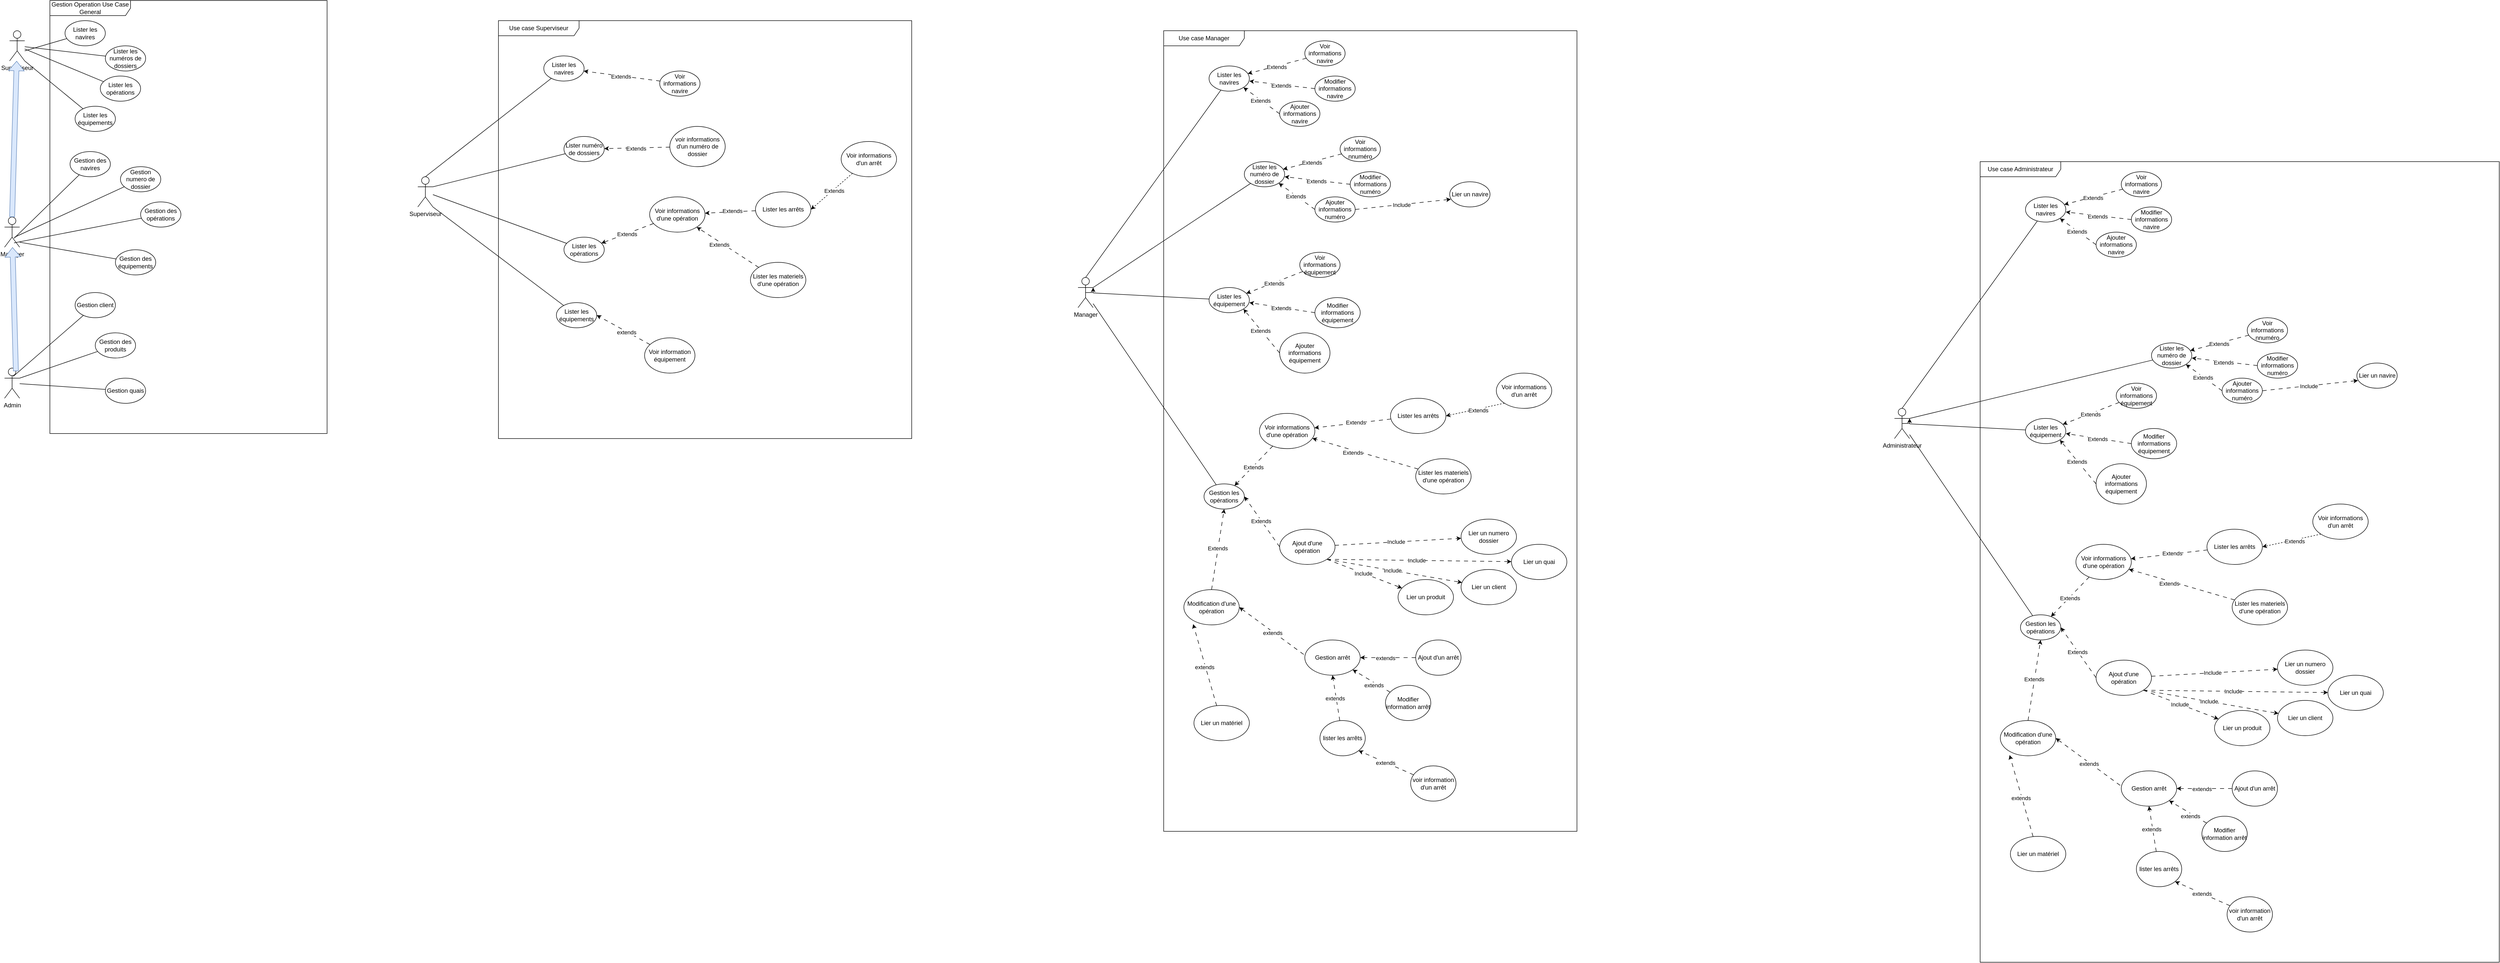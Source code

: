 <mxfile version="24.3.1" type="github">
  <diagram name="Page-1" id="KTZXpdnWKfrQpX5wNeiX">
    <mxGraphModel dx="2678" dy="1742" grid="1" gridSize="10" guides="1" tooltips="1" connect="1" arrows="1" fold="1" page="1" pageScale="1" pageWidth="850" pageHeight="1100" math="0" shadow="0">
      <root>
        <mxCell id="0" />
        <mxCell id="1" parent="0" />
        <mxCell id="FetatTO3gr9hhhK3egfX-1" value="Superviseur" style="shape=umlActor;verticalLabelPosition=bottom;verticalAlign=top;html=1;" parent="1" vertex="1">
          <mxGeometry x="110" y="90" width="30" height="60" as="geometry" />
        </mxCell>
        <mxCell id="FetatTO3gr9hhhK3egfX-2" value="Gestion Operation Use Case General" style="shape=umlFrame;whiteSpace=wrap;html=1;pointerEvents=0;recursiveResize=0;container=1;collapsible=0;width=160;" parent="1" vertex="1">
          <mxGeometry x="190" y="30" width="550" height="860" as="geometry" />
        </mxCell>
        <mxCell id="MK7afYL4_efToqdgsO7v-9" style="rounded=0;orthogonalLoop=1;jettySize=auto;html=1;endArrow=none;endFill=0;" edge="1" parent="FetatTO3gr9hhhK3egfX-2" source="FetatTO3gr9hhhK3egfX-3">
          <mxGeometry relative="1" as="geometry">
            <mxPoint x="-50" y="100" as="targetPoint" />
          </mxGeometry>
        </mxCell>
        <mxCell id="FetatTO3gr9hhhK3egfX-3" value="Lister les navires" style="ellipse;whiteSpace=wrap;html=1;" parent="FetatTO3gr9hhhK3egfX-2" vertex="1">
          <mxGeometry x="30" y="40" width="80" height="50" as="geometry" />
        </mxCell>
        <mxCell id="MK7afYL4_efToqdgsO7v-3" value="Lister les numéros de dossiers" style="ellipse;whiteSpace=wrap;html=1;" vertex="1" parent="FetatTO3gr9hhhK3egfX-2">
          <mxGeometry x="110" y="90" width="80" height="50" as="geometry" />
        </mxCell>
        <mxCell id="MK7afYL4_efToqdgsO7v-4" value="Lister les opérations" style="ellipse;whiteSpace=wrap;html=1;" vertex="1" parent="FetatTO3gr9hhhK3egfX-2">
          <mxGeometry x="100" y="150" width="80" height="50" as="geometry" />
        </mxCell>
        <mxCell id="MK7afYL4_efToqdgsO7v-5" value="Lister les équipements" style="ellipse;whiteSpace=wrap;html=1;" vertex="1" parent="FetatTO3gr9hhhK3egfX-2">
          <mxGeometry x="50" y="210" width="80" height="50" as="geometry" />
        </mxCell>
        <mxCell id="MK7afYL4_efToqdgsO7v-14" value="Gestion des navires" style="ellipse;whiteSpace=wrap;html=1;" vertex="1" parent="FetatTO3gr9hhhK3egfX-2">
          <mxGeometry x="40" y="300" width="80" height="50" as="geometry" />
        </mxCell>
        <mxCell id="MK7afYL4_efToqdgsO7v-20" style="rounded=0;orthogonalLoop=1;jettySize=auto;html=1;endArrow=none;endFill=0;" edge="1" parent="FetatTO3gr9hhhK3egfX-2" source="MK7afYL4_efToqdgsO7v-16">
          <mxGeometry relative="1" as="geometry">
            <mxPoint x="-70" y="470" as="targetPoint" />
          </mxGeometry>
        </mxCell>
        <mxCell id="MK7afYL4_efToqdgsO7v-16" value="Gestion numero de dossier" style="ellipse;whiteSpace=wrap;html=1;" vertex="1" parent="FetatTO3gr9hhhK3egfX-2">
          <mxGeometry x="140" y="330" width="80" height="50" as="geometry" />
        </mxCell>
        <mxCell id="MK7afYL4_efToqdgsO7v-17" value="Gestion des opérations" style="ellipse;whiteSpace=wrap;html=1;" vertex="1" parent="FetatTO3gr9hhhK3egfX-2">
          <mxGeometry x="180" y="400" width="80" height="50" as="geometry" />
        </mxCell>
        <mxCell id="MK7afYL4_efToqdgsO7v-22" style="rounded=0;orthogonalLoop=1;jettySize=auto;html=1;endArrow=none;endFill=0;" edge="1" parent="FetatTO3gr9hhhK3egfX-2" source="MK7afYL4_efToqdgsO7v-18">
          <mxGeometry relative="1" as="geometry">
            <mxPoint x="-60" y="480" as="targetPoint" />
          </mxGeometry>
        </mxCell>
        <mxCell id="MK7afYL4_efToqdgsO7v-18" value="Gestion des équipements" style="ellipse;whiteSpace=wrap;html=1;" vertex="1" parent="FetatTO3gr9hhhK3egfX-2">
          <mxGeometry x="130" y="495" width="80" height="50" as="geometry" />
        </mxCell>
        <mxCell id="MK7afYL4_efToqdgsO7v-27" value="Gestion client" style="ellipse;whiteSpace=wrap;html=1;" vertex="1" parent="FetatTO3gr9hhhK3egfX-2">
          <mxGeometry x="50" y="580" width="80" height="50" as="geometry" />
        </mxCell>
        <mxCell id="MK7afYL4_efToqdgsO7v-28" value="Gestion des produits" style="ellipse;whiteSpace=wrap;html=1;" vertex="1" parent="FetatTO3gr9hhhK3egfX-2">
          <mxGeometry x="90" y="660" width="80" height="50" as="geometry" />
        </mxCell>
        <mxCell id="MK7afYL4_efToqdgsO7v-29" value="Gestion quais" style="ellipse;whiteSpace=wrap;html=1;" vertex="1" parent="FetatTO3gr9hhhK3egfX-2">
          <mxGeometry x="110" y="750" width="80" height="50" as="geometry" />
        </mxCell>
        <mxCell id="MK7afYL4_efToqdgsO7v-1" value="Manager" style="shape=umlActor;verticalLabelPosition=bottom;verticalAlign=top;html=1;" vertex="1" parent="1">
          <mxGeometry x="100" y="460" width="30" height="60" as="geometry" />
        </mxCell>
        <mxCell id="MK7afYL4_efToqdgsO7v-2" value="Admin" style="shape=umlActor;verticalLabelPosition=bottom;verticalAlign=top;html=1;" vertex="1" parent="1">
          <mxGeometry x="100" y="760" width="30" height="60" as="geometry" />
        </mxCell>
        <mxCell id="MK7afYL4_efToqdgsO7v-6" style="rounded=0;orthogonalLoop=1;jettySize=auto;html=1;strokeColor=default;startArrow=none;startFill=0;endArrow=none;endFill=0;" edge="1" parent="1" source="MK7afYL4_efToqdgsO7v-4" target="FetatTO3gr9hhhK3egfX-1">
          <mxGeometry relative="1" as="geometry" />
        </mxCell>
        <mxCell id="MK7afYL4_efToqdgsO7v-8" style="rounded=0;orthogonalLoop=1;jettySize=auto;html=1;endArrow=none;endFill=0;" edge="1" parent="1" source="MK7afYL4_efToqdgsO7v-3" target="FetatTO3gr9hhhK3egfX-1">
          <mxGeometry relative="1" as="geometry" />
        </mxCell>
        <mxCell id="MK7afYL4_efToqdgsO7v-10" style="rounded=0;orthogonalLoop=1;jettySize=auto;html=1;entryX=1;entryY=1;entryDx=0;entryDy=0;entryPerimeter=0;endArrow=none;endFill=0;" edge="1" parent="1" source="MK7afYL4_efToqdgsO7v-5" target="FetatTO3gr9hhhK3egfX-1">
          <mxGeometry relative="1" as="geometry" />
        </mxCell>
        <mxCell id="MK7afYL4_efToqdgsO7v-13" value="" style="shape=flexArrow;endArrow=classic;html=1;rounded=0;exitX=0.5;exitY=0;exitDx=0;exitDy=0;exitPerimeter=0;strokeColor=#6c8ebf;fillColor=#dae8fc;" edge="1" parent="1" source="MK7afYL4_efToqdgsO7v-1" target="FetatTO3gr9hhhK3egfX-1">
          <mxGeometry width="50" height="50" relative="1" as="geometry">
            <mxPoint x="350" y="450" as="sourcePoint" />
            <mxPoint x="400" y="400" as="targetPoint" />
          </mxGeometry>
        </mxCell>
        <mxCell id="MK7afYL4_efToqdgsO7v-19" style="rounded=0;orthogonalLoop=1;jettySize=auto;html=1;entryX=0.631;entryY=0.704;entryDx=0;entryDy=0;entryPerimeter=0;endArrow=none;endFill=0;" edge="1" parent="1" source="MK7afYL4_efToqdgsO7v-14" target="MK7afYL4_efToqdgsO7v-1">
          <mxGeometry relative="1" as="geometry" />
        </mxCell>
        <mxCell id="MK7afYL4_efToqdgsO7v-21" style="rounded=0;orthogonalLoop=1;jettySize=auto;html=1;entryX=0.631;entryY=0.857;entryDx=0;entryDy=0;entryPerimeter=0;endArrow=none;endFill=0;" edge="1" parent="1" source="MK7afYL4_efToqdgsO7v-17" target="MK7afYL4_efToqdgsO7v-1">
          <mxGeometry relative="1" as="geometry" />
        </mxCell>
        <mxCell id="MK7afYL4_efToqdgsO7v-26" value="" style="endArrow=classic;html=1;rounded=0;exitX=0.75;exitY=0.1;exitDx=0;exitDy=0;exitPerimeter=0;shape=flexArrow;fillColor=#dae8fc;strokeColor=#6c8ebf;" edge="1" parent="1" source="MK7afYL4_efToqdgsO7v-2" target="MK7afYL4_efToqdgsO7v-1">
          <mxGeometry width="50" height="50" relative="1" as="geometry">
            <mxPoint x="310" y="840" as="sourcePoint" />
            <mxPoint x="360" y="790" as="targetPoint" />
          </mxGeometry>
        </mxCell>
        <mxCell id="MK7afYL4_efToqdgsO7v-30" style="rounded=0;orthogonalLoop=1;jettySize=auto;html=1;entryX=0.575;entryY=0.274;entryDx=0;entryDy=0;entryPerimeter=0;endArrow=none;endFill=0;" edge="1" parent="1" source="MK7afYL4_efToqdgsO7v-27" target="MK7afYL4_efToqdgsO7v-2">
          <mxGeometry relative="1" as="geometry" />
        </mxCell>
        <mxCell id="MK7afYL4_efToqdgsO7v-31" style="rounded=0;orthogonalLoop=1;jettySize=auto;html=1;entryX=1;entryY=0.333;entryDx=0;entryDy=0;entryPerimeter=0;endArrow=none;endFill=0;" edge="1" parent="1" source="MK7afYL4_efToqdgsO7v-28" target="MK7afYL4_efToqdgsO7v-2">
          <mxGeometry relative="1" as="geometry" />
        </mxCell>
        <mxCell id="MK7afYL4_efToqdgsO7v-32" style="rounded=0;orthogonalLoop=1;jettySize=auto;html=1;endArrow=none;endFill=0;" edge="1" parent="1" source="MK7afYL4_efToqdgsO7v-29" target="MK7afYL4_efToqdgsO7v-2">
          <mxGeometry relative="1" as="geometry" />
        </mxCell>
        <mxCell id="MK7afYL4_efToqdgsO7v-33" value="Use case Superviseur" style="shape=umlFrame;whiteSpace=wrap;html=1;pointerEvents=0;recursiveResize=0;container=1;collapsible=0;width=160;" vertex="1" parent="1">
          <mxGeometry x="1080" y="70" width="820" height="830" as="geometry" />
        </mxCell>
        <mxCell id="MK7afYL4_efToqdgsO7v-35" value="Lister les navires" style="ellipse;whiteSpace=wrap;html=1;" vertex="1" parent="MK7afYL4_efToqdgsO7v-33">
          <mxGeometry x="90" y="70" width="80" height="50" as="geometry" />
        </mxCell>
        <mxCell id="MK7afYL4_efToqdgsO7v-38" style="rounded=0;orthogonalLoop=1;jettySize=auto;html=1;dashed=1;dashPattern=8 8;" edge="1" parent="MK7afYL4_efToqdgsO7v-33" source="MK7afYL4_efToqdgsO7v-36" target="MK7afYL4_efToqdgsO7v-35">
          <mxGeometry relative="1" as="geometry" />
        </mxCell>
        <mxCell id="MK7afYL4_efToqdgsO7v-39" value="Extends" style="edgeLabel;html=1;align=center;verticalAlign=middle;resizable=0;points=[];" vertex="1" connectable="0" parent="MK7afYL4_efToqdgsO7v-38">
          <mxGeometry x="0.034" y="1" relative="1" as="geometry">
            <mxPoint as="offset" />
          </mxGeometry>
        </mxCell>
        <mxCell id="MK7afYL4_efToqdgsO7v-36" value="Voir informations navire" style="ellipse;whiteSpace=wrap;html=1;" vertex="1" parent="MK7afYL4_efToqdgsO7v-33">
          <mxGeometry x="320" y="100" width="80" height="50" as="geometry" />
        </mxCell>
        <mxCell id="MK7afYL4_efToqdgsO7v-40" value="Lister numéro de dossiers" style="ellipse;whiteSpace=wrap;html=1;" vertex="1" parent="MK7afYL4_efToqdgsO7v-33">
          <mxGeometry x="130" y="230" width="80" height="50" as="geometry" />
        </mxCell>
        <mxCell id="MK7afYL4_efToqdgsO7v-41" style="rounded=0;orthogonalLoop=1;jettySize=auto;html=1;dashed=1;dashPattern=8 8;" edge="1" parent="MK7afYL4_efToqdgsO7v-33" source="MK7afYL4_efToqdgsO7v-43" target="MK7afYL4_efToqdgsO7v-40">
          <mxGeometry relative="1" as="geometry" />
        </mxCell>
        <mxCell id="MK7afYL4_efToqdgsO7v-42" value="Extends" style="edgeLabel;html=1;align=center;verticalAlign=middle;resizable=0;points=[];" vertex="1" connectable="0" parent="MK7afYL4_efToqdgsO7v-41">
          <mxGeometry x="0.034" y="1" relative="1" as="geometry">
            <mxPoint as="offset" />
          </mxGeometry>
        </mxCell>
        <mxCell id="MK7afYL4_efToqdgsO7v-43" value="voir informations d&#39;un numéro de dossier" style="ellipse;whiteSpace=wrap;html=1;" vertex="1" parent="MK7afYL4_efToqdgsO7v-33">
          <mxGeometry x="340" y="210" width="110" height="80" as="geometry" />
        </mxCell>
        <mxCell id="MK7afYL4_efToqdgsO7v-45" value="Lister les opérations" style="ellipse;whiteSpace=wrap;html=1;" vertex="1" parent="MK7afYL4_efToqdgsO7v-33">
          <mxGeometry x="130" y="430" width="80" height="50" as="geometry" />
        </mxCell>
        <mxCell id="MK7afYL4_efToqdgsO7v-46" style="rounded=0;orthogonalLoop=1;jettySize=auto;html=1;dashed=1;dashPattern=8 8;" edge="1" parent="MK7afYL4_efToqdgsO7v-33" source="MK7afYL4_efToqdgsO7v-48" target="MK7afYL4_efToqdgsO7v-45">
          <mxGeometry relative="1" as="geometry" />
        </mxCell>
        <mxCell id="MK7afYL4_efToqdgsO7v-47" value="Extends" style="edgeLabel;html=1;align=center;verticalAlign=middle;resizable=0;points=[];" vertex="1" connectable="0" parent="MK7afYL4_efToqdgsO7v-46">
          <mxGeometry x="0.034" y="1" relative="1" as="geometry">
            <mxPoint as="offset" />
          </mxGeometry>
        </mxCell>
        <mxCell id="MK7afYL4_efToqdgsO7v-48" value="Voir informations d&#39;une opération" style="ellipse;whiteSpace=wrap;html=1;" vertex="1" parent="MK7afYL4_efToqdgsO7v-33">
          <mxGeometry x="300" y="350" width="110" height="70" as="geometry" />
        </mxCell>
        <mxCell id="MK7afYL4_efToqdgsO7v-51" style="rounded=0;orthogonalLoop=1;jettySize=auto;html=1;dashed=1;dashPattern=8 8;" edge="1" parent="MK7afYL4_efToqdgsO7v-33" source="MK7afYL4_efToqdgsO7v-50" target="MK7afYL4_efToqdgsO7v-48">
          <mxGeometry relative="1" as="geometry" />
        </mxCell>
        <mxCell id="MK7afYL4_efToqdgsO7v-54" value="Extends" style="edgeLabel;html=1;align=center;verticalAlign=middle;resizable=0;points=[];" vertex="1" connectable="0" parent="MK7afYL4_efToqdgsO7v-51">
          <mxGeometry x="-0.064" y="-2" relative="1" as="geometry">
            <mxPoint x="1" as="offset" />
          </mxGeometry>
        </mxCell>
        <mxCell id="MK7afYL4_efToqdgsO7v-50" value="Lister les arrêts" style="ellipse;whiteSpace=wrap;html=1;" vertex="1" parent="MK7afYL4_efToqdgsO7v-33">
          <mxGeometry x="510" y="340" width="110" height="70" as="geometry" />
        </mxCell>
        <mxCell id="MK7afYL4_efToqdgsO7v-53" style="rounded=0;orthogonalLoop=1;jettySize=auto;html=1;entryX=1;entryY=0.5;entryDx=0;entryDy=0;dashed=1;" edge="1" parent="MK7afYL4_efToqdgsO7v-33" source="MK7afYL4_efToqdgsO7v-52" target="MK7afYL4_efToqdgsO7v-50">
          <mxGeometry relative="1" as="geometry" />
        </mxCell>
        <mxCell id="MK7afYL4_efToqdgsO7v-55" value="Extends" style="edgeLabel;html=1;align=center;verticalAlign=middle;resizable=0;points=[];" vertex="1" connectable="0" parent="MK7afYL4_efToqdgsO7v-53">
          <mxGeometry x="-0.084" y="2" relative="1" as="geometry">
            <mxPoint as="offset" />
          </mxGeometry>
        </mxCell>
        <mxCell id="MK7afYL4_efToqdgsO7v-52" value="Voir informations d&#39;un arrêt" style="ellipse;whiteSpace=wrap;html=1;" vertex="1" parent="MK7afYL4_efToqdgsO7v-33">
          <mxGeometry x="680" y="240" width="110" height="70" as="geometry" />
        </mxCell>
        <mxCell id="MK7afYL4_efToqdgsO7v-60" style="rounded=0;orthogonalLoop=1;jettySize=auto;html=1;dashed=1;dashPattern=8 8;" edge="1" parent="MK7afYL4_efToqdgsO7v-33" source="MK7afYL4_efToqdgsO7v-56" target="MK7afYL4_efToqdgsO7v-48">
          <mxGeometry relative="1" as="geometry" />
        </mxCell>
        <mxCell id="MK7afYL4_efToqdgsO7v-61" value="Extends" style="edgeLabel;html=1;align=center;verticalAlign=middle;resizable=0;points=[];" vertex="1" connectable="0" parent="MK7afYL4_efToqdgsO7v-60">
          <mxGeometry x="0.223" y="6" relative="1" as="geometry">
            <mxPoint y="-1" as="offset" />
          </mxGeometry>
        </mxCell>
        <mxCell id="MK7afYL4_efToqdgsO7v-56" value="Lister les materiels d&#39;une opération" style="ellipse;whiteSpace=wrap;html=1;" vertex="1" parent="MK7afYL4_efToqdgsO7v-33">
          <mxGeometry x="500" y="480" width="110" height="70" as="geometry" />
        </mxCell>
        <mxCell id="MK7afYL4_efToqdgsO7v-62" value="Lister les équipements" style="ellipse;whiteSpace=wrap;html=1;" vertex="1" parent="MK7afYL4_efToqdgsO7v-33">
          <mxGeometry x="115" y="560" width="80" height="50" as="geometry" />
        </mxCell>
        <mxCell id="MK7afYL4_efToqdgsO7v-65" style="rounded=0;orthogonalLoop=1;jettySize=auto;html=1;entryX=1;entryY=0.5;entryDx=0;entryDy=0;dashed=1;dashPattern=8 8;" edge="1" parent="MK7afYL4_efToqdgsO7v-33" source="MK7afYL4_efToqdgsO7v-64" target="MK7afYL4_efToqdgsO7v-62">
          <mxGeometry relative="1" as="geometry" />
        </mxCell>
        <mxCell id="MK7afYL4_efToqdgsO7v-66" value="extends" style="edgeLabel;html=1;align=center;verticalAlign=middle;resizable=0;points=[];" vertex="1" connectable="0" parent="MK7afYL4_efToqdgsO7v-65">
          <mxGeometry x="-0.111" y="1" relative="1" as="geometry">
            <mxPoint as="offset" />
          </mxGeometry>
        </mxCell>
        <mxCell id="MK7afYL4_efToqdgsO7v-64" value="Voir information équipement" style="ellipse;whiteSpace=wrap;html=1;" vertex="1" parent="MK7afYL4_efToqdgsO7v-33">
          <mxGeometry x="290" y="630" width="100" height="70" as="geometry" />
        </mxCell>
        <mxCell id="MK7afYL4_efToqdgsO7v-34" value="Superviseur" style="shape=umlActor;verticalLabelPosition=bottom;verticalAlign=top;html=1;" vertex="1" parent="1">
          <mxGeometry x="920" y="380" width="30" height="60" as="geometry" />
        </mxCell>
        <mxCell id="MK7afYL4_efToqdgsO7v-37" style="rounded=0;orthogonalLoop=1;jettySize=auto;html=1;entryX=0.5;entryY=0;entryDx=0;entryDy=0;entryPerimeter=0;endArrow=none;endFill=0;" edge="1" parent="1" source="MK7afYL4_efToqdgsO7v-35" target="MK7afYL4_efToqdgsO7v-34">
          <mxGeometry relative="1" as="geometry" />
        </mxCell>
        <mxCell id="MK7afYL4_efToqdgsO7v-44" style="rounded=0;orthogonalLoop=1;jettySize=auto;html=1;entryX=1;entryY=0.333;entryDx=0;entryDy=0;entryPerimeter=0;endArrow=none;endFill=0;" edge="1" parent="1" source="MK7afYL4_efToqdgsO7v-40" target="MK7afYL4_efToqdgsO7v-34">
          <mxGeometry relative="1" as="geometry" />
        </mxCell>
        <mxCell id="MK7afYL4_efToqdgsO7v-49" style="rounded=0;orthogonalLoop=1;jettySize=auto;html=1;endArrow=none;endFill=0;" edge="1" parent="1" source="MK7afYL4_efToqdgsO7v-45" target="MK7afYL4_efToqdgsO7v-34">
          <mxGeometry relative="1" as="geometry" />
        </mxCell>
        <mxCell id="MK7afYL4_efToqdgsO7v-63" style="rounded=0;orthogonalLoop=1;jettySize=auto;html=1;entryX=1;entryY=1;entryDx=0;entryDy=0;entryPerimeter=0;endArrow=none;endFill=0;" edge="1" parent="1" source="MK7afYL4_efToqdgsO7v-62" target="MK7afYL4_efToqdgsO7v-34">
          <mxGeometry relative="1" as="geometry" />
        </mxCell>
        <mxCell id="MK7afYL4_efToqdgsO7v-67" value="Use case Manager" style="shape=umlFrame;whiteSpace=wrap;html=1;pointerEvents=0;recursiveResize=0;container=1;collapsible=0;width=160;" vertex="1" parent="1">
          <mxGeometry x="2400" y="90" width="820" height="1590" as="geometry" />
        </mxCell>
        <mxCell id="MK7afYL4_efToqdgsO7v-68" value="Lister les navires" style="ellipse;whiteSpace=wrap;html=1;" vertex="1" parent="MK7afYL4_efToqdgsO7v-67">
          <mxGeometry x="90" y="70" width="80" height="50" as="geometry" />
        </mxCell>
        <mxCell id="MK7afYL4_efToqdgsO7v-69" style="rounded=0;orthogonalLoop=1;jettySize=auto;html=1;dashed=1;dashPattern=8 8;" edge="1" parent="MK7afYL4_efToqdgsO7v-67" source="MK7afYL4_efToqdgsO7v-71" target="MK7afYL4_efToqdgsO7v-68">
          <mxGeometry relative="1" as="geometry" />
        </mxCell>
        <mxCell id="MK7afYL4_efToqdgsO7v-70" value="Extends" style="edgeLabel;html=1;align=center;verticalAlign=middle;resizable=0;points=[];" vertex="1" connectable="0" parent="MK7afYL4_efToqdgsO7v-69">
          <mxGeometry x="0.034" y="1" relative="1" as="geometry">
            <mxPoint as="offset" />
          </mxGeometry>
        </mxCell>
        <mxCell id="MK7afYL4_efToqdgsO7v-71" value="Voir informations navire" style="ellipse;whiteSpace=wrap;html=1;" vertex="1" parent="MK7afYL4_efToqdgsO7v-67">
          <mxGeometry x="280" y="20" width="80" height="50" as="geometry" />
        </mxCell>
        <mxCell id="MK7afYL4_efToqdgsO7v-85" value="Voir informations d&#39;un arrêt" style="ellipse;whiteSpace=wrap;html=1;" vertex="1" parent="MK7afYL4_efToqdgsO7v-67">
          <mxGeometry x="660" y="680" width="110" height="70" as="geometry" />
        </mxCell>
        <mxCell id="MK7afYL4_efToqdgsO7v-129" value="Modifier informations navire" style="ellipse;whiteSpace=wrap;html=1;" vertex="1" parent="MK7afYL4_efToqdgsO7v-67">
          <mxGeometry x="300" y="90" width="80" height="50" as="geometry" />
        </mxCell>
        <mxCell id="MK7afYL4_efToqdgsO7v-134" value="Ajouter informations navire" style="ellipse;whiteSpace=wrap;html=1;" vertex="1" parent="MK7afYL4_efToqdgsO7v-67">
          <mxGeometry x="230" y="140" width="80" height="50" as="geometry" />
        </mxCell>
        <mxCell id="MK7afYL4_efToqdgsO7v-132" style="rounded=0;orthogonalLoop=1;jettySize=auto;html=1;dashed=1;dashPattern=8 8;exitX=0;exitY=0.5;exitDx=0;exitDy=0;entryX=1;entryY=1;entryDx=0;entryDy=0;" edge="1" parent="MK7afYL4_efToqdgsO7v-67" source="MK7afYL4_efToqdgsO7v-134" target="MK7afYL4_efToqdgsO7v-68">
          <mxGeometry relative="1" as="geometry">
            <mxPoint x="303" y="75" as="sourcePoint" />
            <mxPoint x="187" y="105" as="targetPoint" />
          </mxGeometry>
        </mxCell>
        <mxCell id="MK7afYL4_efToqdgsO7v-133" value="Extends" style="edgeLabel;html=1;align=center;verticalAlign=middle;resizable=0;points=[];" vertex="1" connectable="0" parent="MK7afYL4_efToqdgsO7v-132">
          <mxGeometry x="0.034" y="1" relative="1" as="geometry">
            <mxPoint as="offset" />
          </mxGeometry>
        </mxCell>
        <mxCell id="MK7afYL4_efToqdgsO7v-135" value="Lister les numéro de dossier" style="ellipse;whiteSpace=wrap;html=1;" vertex="1" parent="MK7afYL4_efToqdgsO7v-67">
          <mxGeometry x="160" y="260" width="80" height="50" as="geometry" />
        </mxCell>
        <mxCell id="MK7afYL4_efToqdgsO7v-136" style="rounded=0;orthogonalLoop=1;jettySize=auto;html=1;dashed=1;dashPattern=8 8;" edge="1" parent="MK7afYL4_efToqdgsO7v-67" source="MK7afYL4_efToqdgsO7v-138" target="MK7afYL4_efToqdgsO7v-135">
          <mxGeometry relative="1" as="geometry" />
        </mxCell>
        <mxCell id="MK7afYL4_efToqdgsO7v-137" value="Extends" style="edgeLabel;html=1;align=center;verticalAlign=middle;resizable=0;points=[];" vertex="1" connectable="0" parent="MK7afYL4_efToqdgsO7v-136">
          <mxGeometry x="0.034" y="1" relative="1" as="geometry">
            <mxPoint as="offset" />
          </mxGeometry>
        </mxCell>
        <mxCell id="MK7afYL4_efToqdgsO7v-138" value="Voir informations nnuméro" style="ellipse;whiteSpace=wrap;html=1;" vertex="1" parent="MK7afYL4_efToqdgsO7v-67">
          <mxGeometry x="350" y="210" width="80" height="50" as="geometry" />
        </mxCell>
        <mxCell id="MK7afYL4_efToqdgsO7v-139" value="Modifier informations numéro" style="ellipse;whiteSpace=wrap;html=1;" vertex="1" parent="MK7afYL4_efToqdgsO7v-67">
          <mxGeometry x="370" y="280" width="80" height="50" as="geometry" />
        </mxCell>
        <mxCell id="MK7afYL4_efToqdgsO7v-140" value="Ajouter informations numéro" style="ellipse;whiteSpace=wrap;html=1;" vertex="1" parent="MK7afYL4_efToqdgsO7v-67">
          <mxGeometry x="300" y="330" width="80" height="50" as="geometry" />
        </mxCell>
        <mxCell id="MK7afYL4_efToqdgsO7v-141" style="rounded=0;orthogonalLoop=1;jettySize=auto;html=1;dashed=1;dashPattern=8 8;exitX=0;exitY=0.5;exitDx=0;exitDy=0;entryX=1;entryY=1;entryDx=0;entryDy=0;" edge="1" parent="MK7afYL4_efToqdgsO7v-67" source="MK7afYL4_efToqdgsO7v-140" target="MK7afYL4_efToqdgsO7v-135">
          <mxGeometry relative="1" as="geometry">
            <mxPoint x="373" y="265" as="sourcePoint" />
            <mxPoint x="257" y="295" as="targetPoint" />
          </mxGeometry>
        </mxCell>
        <mxCell id="MK7afYL4_efToqdgsO7v-142" value="Extends" style="edgeLabel;html=1;align=center;verticalAlign=middle;resizable=0;points=[];" vertex="1" connectable="0" parent="MK7afYL4_efToqdgsO7v-141">
          <mxGeometry x="0.034" y="1" relative="1" as="geometry">
            <mxPoint as="offset" />
          </mxGeometry>
        </mxCell>
        <mxCell id="MK7afYL4_efToqdgsO7v-143" style="rounded=0;orthogonalLoop=1;jettySize=auto;html=1;dashed=1;dashPattern=8 8;exitX=0;exitY=0.5;exitDx=0;exitDy=0;" edge="1" parent="MK7afYL4_efToqdgsO7v-67" source="MK7afYL4_efToqdgsO7v-139">
          <mxGeometry relative="1" as="geometry">
            <mxPoint x="363" y="255" as="sourcePoint" />
            <mxPoint x="240" y="290" as="targetPoint" />
          </mxGeometry>
        </mxCell>
        <mxCell id="MK7afYL4_efToqdgsO7v-144" value="Extends" style="edgeLabel;html=1;align=center;verticalAlign=middle;resizable=0;points=[];" vertex="1" connectable="0" parent="MK7afYL4_efToqdgsO7v-143">
          <mxGeometry x="0.034" y="1" relative="1" as="geometry">
            <mxPoint as="offset" />
          </mxGeometry>
        </mxCell>
        <mxCell id="MK7afYL4_efToqdgsO7v-146" value="Lier un navire" style="ellipse;whiteSpace=wrap;html=1;" vertex="1" parent="MK7afYL4_efToqdgsO7v-67">
          <mxGeometry x="567.5" y="300" width="80" height="50" as="geometry" />
        </mxCell>
        <mxCell id="MK7afYL4_efToqdgsO7v-147" style="rounded=0;orthogonalLoop=1;jettySize=auto;html=1;dashed=1;dashPattern=8 8;exitX=0.028;exitY=0.695;exitDx=0;exitDy=0;entryX=1;entryY=0.5;entryDx=0;entryDy=0;startArrow=classic;startFill=1;endArrow=none;endFill=0;exitPerimeter=0;" edge="1" parent="MK7afYL4_efToqdgsO7v-67" source="MK7afYL4_efToqdgsO7v-146" target="MK7afYL4_efToqdgsO7v-140">
          <mxGeometry relative="1" as="geometry">
            <mxPoint x="163" y="272" as="sourcePoint" />
            <mxPoint x="180" y="300" as="targetPoint" />
          </mxGeometry>
        </mxCell>
        <mxCell id="MK7afYL4_efToqdgsO7v-148" value="Include" style="edgeLabel;html=1;align=center;verticalAlign=middle;resizable=0;points=[];" vertex="1" connectable="0" parent="MK7afYL4_efToqdgsO7v-147">
          <mxGeometry x="0.034" y="1" relative="1" as="geometry">
            <mxPoint as="offset" />
          </mxGeometry>
        </mxCell>
        <mxCell id="MK7afYL4_efToqdgsO7v-150" value="Lister les équipement" style="ellipse;whiteSpace=wrap;html=1;" vertex="1" parent="MK7afYL4_efToqdgsO7v-67">
          <mxGeometry x="90" y="510" width="80" height="50" as="geometry" />
        </mxCell>
        <mxCell id="MK7afYL4_efToqdgsO7v-151" style="rounded=0;orthogonalLoop=1;jettySize=auto;html=1;dashed=1;dashPattern=8 8;" edge="1" parent="MK7afYL4_efToqdgsO7v-67" source="MK7afYL4_efToqdgsO7v-153" target="MK7afYL4_efToqdgsO7v-150">
          <mxGeometry relative="1" as="geometry" />
        </mxCell>
        <mxCell id="MK7afYL4_efToqdgsO7v-152" value="Extends" style="edgeLabel;html=1;align=center;verticalAlign=middle;resizable=0;points=[];" vertex="1" connectable="0" parent="MK7afYL4_efToqdgsO7v-151">
          <mxGeometry x="0.034" y="1" relative="1" as="geometry">
            <mxPoint as="offset" />
          </mxGeometry>
        </mxCell>
        <mxCell id="MK7afYL4_efToqdgsO7v-153" value="Voir informations équipement" style="ellipse;whiteSpace=wrap;html=1;" vertex="1" parent="MK7afYL4_efToqdgsO7v-67">
          <mxGeometry x="270" y="440" width="80" height="50" as="geometry" />
        </mxCell>
        <mxCell id="MK7afYL4_efToqdgsO7v-154" value="Modifier informations équipement" style="ellipse;whiteSpace=wrap;html=1;" vertex="1" parent="MK7afYL4_efToqdgsO7v-67">
          <mxGeometry x="300" y="530" width="90" height="60" as="geometry" />
        </mxCell>
        <mxCell id="MK7afYL4_efToqdgsO7v-155" value="Ajouter informations équipement" style="ellipse;whiteSpace=wrap;html=1;" vertex="1" parent="MK7afYL4_efToqdgsO7v-67">
          <mxGeometry x="230" y="600" width="100" height="80" as="geometry" />
        </mxCell>
        <mxCell id="MK7afYL4_efToqdgsO7v-156" style="rounded=0;orthogonalLoop=1;jettySize=auto;html=1;dashed=1;dashPattern=8 8;exitX=0;exitY=0.5;exitDx=0;exitDy=0;entryX=1;entryY=1;entryDx=0;entryDy=0;" edge="1" parent="MK7afYL4_efToqdgsO7v-67" source="MK7afYL4_efToqdgsO7v-155" target="MK7afYL4_efToqdgsO7v-150">
          <mxGeometry relative="1" as="geometry">
            <mxPoint x="303" y="515" as="sourcePoint" />
            <mxPoint x="187" y="545" as="targetPoint" />
          </mxGeometry>
        </mxCell>
        <mxCell id="MK7afYL4_efToqdgsO7v-157" value="Extends" style="edgeLabel;html=1;align=center;verticalAlign=middle;resizable=0;points=[];" vertex="1" connectable="0" parent="MK7afYL4_efToqdgsO7v-156">
          <mxGeometry x="0.034" y="1" relative="1" as="geometry">
            <mxPoint as="offset" />
          </mxGeometry>
        </mxCell>
        <mxCell id="MK7afYL4_efToqdgsO7v-158" style="rounded=0;orthogonalLoop=1;jettySize=auto;html=1;dashed=1;dashPattern=8 8;exitX=0;exitY=0.5;exitDx=0;exitDy=0;" edge="1" parent="MK7afYL4_efToqdgsO7v-67" source="MK7afYL4_efToqdgsO7v-154">
          <mxGeometry relative="1" as="geometry">
            <mxPoint x="293" y="505" as="sourcePoint" />
            <mxPoint x="170" y="540" as="targetPoint" />
          </mxGeometry>
        </mxCell>
        <mxCell id="MK7afYL4_efToqdgsO7v-159" value="Extends" style="edgeLabel;html=1;align=center;verticalAlign=middle;resizable=0;points=[];" vertex="1" connectable="0" parent="MK7afYL4_efToqdgsO7v-158">
          <mxGeometry x="0.034" y="1" relative="1" as="geometry">
            <mxPoint as="offset" />
          </mxGeometry>
        </mxCell>
        <mxCell id="MK7afYL4_efToqdgsO7v-76" value="Gestion les opérations" style="ellipse;whiteSpace=wrap;html=1;" vertex="1" parent="MK7afYL4_efToqdgsO7v-67">
          <mxGeometry x="80" y="900" width="80" height="50" as="geometry" />
        </mxCell>
        <mxCell id="MK7afYL4_efToqdgsO7v-79" value="Voir informations d&#39;une opération" style="ellipse;whiteSpace=wrap;html=1;" vertex="1" parent="MK7afYL4_efToqdgsO7v-67">
          <mxGeometry x="190" y="760" width="110" height="70" as="geometry" />
        </mxCell>
        <mxCell id="MK7afYL4_efToqdgsO7v-77" style="rounded=0;orthogonalLoop=1;jettySize=auto;html=1;dashed=1;dashPattern=8 8;" edge="1" parent="MK7afYL4_efToqdgsO7v-67" source="MK7afYL4_efToqdgsO7v-79" target="MK7afYL4_efToqdgsO7v-76">
          <mxGeometry relative="1" as="geometry" />
        </mxCell>
        <mxCell id="MK7afYL4_efToqdgsO7v-78" value="Extends" style="edgeLabel;html=1;align=center;verticalAlign=middle;resizable=0;points=[];" vertex="1" connectable="0" parent="MK7afYL4_efToqdgsO7v-77">
          <mxGeometry x="0.034" y="1" relative="1" as="geometry">
            <mxPoint as="offset" />
          </mxGeometry>
        </mxCell>
        <mxCell id="MK7afYL4_efToqdgsO7v-82" value="Lister les arrêts" style="ellipse;whiteSpace=wrap;html=1;" vertex="1" parent="MK7afYL4_efToqdgsO7v-67">
          <mxGeometry x="450" y="730" width="110" height="70" as="geometry" />
        </mxCell>
        <mxCell id="MK7afYL4_efToqdgsO7v-80" style="rounded=0;orthogonalLoop=1;jettySize=auto;html=1;dashed=1;dashPattern=8 8;" edge="1" parent="MK7afYL4_efToqdgsO7v-67" source="MK7afYL4_efToqdgsO7v-82" target="MK7afYL4_efToqdgsO7v-79">
          <mxGeometry relative="1" as="geometry" />
        </mxCell>
        <mxCell id="MK7afYL4_efToqdgsO7v-81" value="Extends" style="edgeLabel;html=1;align=center;verticalAlign=middle;resizable=0;points=[];" vertex="1" connectable="0" parent="MK7afYL4_efToqdgsO7v-80">
          <mxGeometry x="-0.064" y="-2" relative="1" as="geometry">
            <mxPoint x="1" as="offset" />
          </mxGeometry>
        </mxCell>
        <mxCell id="MK7afYL4_efToqdgsO7v-83" style="rounded=0;orthogonalLoop=1;jettySize=auto;html=1;entryX=1;entryY=0.5;entryDx=0;entryDy=0;dashed=1;exitX=0;exitY=1;exitDx=0;exitDy=0;" edge="1" parent="MK7afYL4_efToqdgsO7v-67" source="MK7afYL4_efToqdgsO7v-85" target="MK7afYL4_efToqdgsO7v-82">
          <mxGeometry relative="1" as="geometry">
            <mxPoint x="667.75" y="903.352" as="sourcePoint" />
          </mxGeometry>
        </mxCell>
        <mxCell id="MK7afYL4_efToqdgsO7v-84" value="Extends" style="edgeLabel;html=1;align=center;verticalAlign=middle;resizable=0;points=[];" vertex="1" connectable="0" parent="MK7afYL4_efToqdgsO7v-83">
          <mxGeometry x="-0.084" y="2" relative="1" as="geometry">
            <mxPoint as="offset" />
          </mxGeometry>
        </mxCell>
        <mxCell id="MK7afYL4_efToqdgsO7v-88" value="Lister les materiels d&#39;une opération" style="ellipse;whiteSpace=wrap;html=1;" vertex="1" parent="MK7afYL4_efToqdgsO7v-67">
          <mxGeometry x="500" y="850" width="110" height="70" as="geometry" />
        </mxCell>
        <mxCell id="MK7afYL4_efToqdgsO7v-86" style="rounded=0;orthogonalLoop=1;jettySize=auto;html=1;dashed=1;dashPattern=8 8;" edge="1" parent="MK7afYL4_efToqdgsO7v-67" source="MK7afYL4_efToqdgsO7v-88" target="MK7afYL4_efToqdgsO7v-79">
          <mxGeometry relative="1" as="geometry" />
        </mxCell>
        <mxCell id="MK7afYL4_efToqdgsO7v-87" value="Extends" style="edgeLabel;html=1;align=center;verticalAlign=middle;resizable=0;points=[];" vertex="1" connectable="0" parent="MK7afYL4_efToqdgsO7v-86">
          <mxGeometry x="0.223" y="6" relative="1" as="geometry">
            <mxPoint y="-1" as="offset" />
          </mxGeometry>
        </mxCell>
        <mxCell id="MK7afYL4_efToqdgsO7v-178" style="rounded=0;orthogonalLoop=1;jettySize=auto;html=1;dashed=1;dashPattern=8 8;endArrow=classic;endFill=1;startArrow=none;startFill=0;" edge="1" parent="MK7afYL4_efToqdgsO7v-67" source="MK7afYL4_efToqdgsO7v-163" target="MK7afYL4_efToqdgsO7v-177">
          <mxGeometry relative="1" as="geometry" />
        </mxCell>
        <mxCell id="MK7afYL4_efToqdgsO7v-179" value="Include" style="edgeLabel;html=1;align=center;verticalAlign=middle;resizable=0;points=[];" vertex="1" connectable="0" parent="MK7afYL4_efToqdgsO7v-178">
          <mxGeometry x="-0.025" relative="1" as="geometry">
            <mxPoint x="-1" as="offset" />
          </mxGeometry>
        </mxCell>
        <mxCell id="MK7afYL4_efToqdgsO7v-163" value="Ajout d&#39;une opération" style="ellipse;whiteSpace=wrap;html=1;" vertex="1" parent="MK7afYL4_efToqdgsO7v-67">
          <mxGeometry x="230" y="990" width="110" height="70" as="geometry" />
        </mxCell>
        <mxCell id="MK7afYL4_efToqdgsO7v-164" value="Modification d&#39;une opération" style="ellipse;whiteSpace=wrap;html=1;" vertex="1" parent="MK7afYL4_efToqdgsO7v-67">
          <mxGeometry x="40" y="1110" width="110" height="70" as="geometry" />
        </mxCell>
        <mxCell id="MK7afYL4_efToqdgsO7v-165" style="rounded=0;orthogonalLoop=1;jettySize=auto;html=1;dashed=1;dashPattern=8 8;exitX=0;exitY=0.5;exitDx=0;exitDy=0;entryX=1;entryY=0.5;entryDx=0;entryDy=0;" edge="1" parent="MK7afYL4_efToqdgsO7v-67" source="MK7afYL4_efToqdgsO7v-163" target="MK7afYL4_efToqdgsO7v-76">
          <mxGeometry relative="1" as="geometry">
            <mxPoint x="226" y="835" as="sourcePoint" />
            <mxPoint x="151" y="914" as="targetPoint" />
          </mxGeometry>
        </mxCell>
        <mxCell id="MK7afYL4_efToqdgsO7v-166" value="Extends" style="edgeLabel;html=1;align=center;verticalAlign=middle;resizable=0;points=[];" vertex="1" connectable="0" parent="MK7afYL4_efToqdgsO7v-165">
          <mxGeometry x="0.034" y="1" relative="1" as="geometry">
            <mxPoint as="offset" />
          </mxGeometry>
        </mxCell>
        <mxCell id="MK7afYL4_efToqdgsO7v-167" style="rounded=0;orthogonalLoop=1;jettySize=auto;html=1;dashed=1;dashPattern=8 8;exitX=0.5;exitY=0;exitDx=0;exitDy=0;entryX=0.5;entryY=1;entryDx=0;entryDy=0;" edge="1" parent="MK7afYL4_efToqdgsO7v-67" source="MK7afYL4_efToqdgsO7v-164" target="MK7afYL4_efToqdgsO7v-76">
          <mxGeometry relative="1" as="geometry">
            <mxPoint x="236" y="845" as="sourcePoint" />
            <mxPoint x="161" y="924" as="targetPoint" />
          </mxGeometry>
        </mxCell>
        <mxCell id="MK7afYL4_efToqdgsO7v-168" value="Extends" style="edgeLabel;html=1;align=center;verticalAlign=middle;resizable=0;points=[];" vertex="1" connectable="0" parent="MK7afYL4_efToqdgsO7v-167">
          <mxGeometry x="0.034" y="1" relative="1" as="geometry">
            <mxPoint as="offset" />
          </mxGeometry>
        </mxCell>
        <mxCell id="MK7afYL4_efToqdgsO7v-170" style="rounded=0;orthogonalLoop=1;jettySize=auto;html=1;entryX=0.168;entryY=0.979;entryDx=0;entryDy=0;dashed=1;dashPattern=8 8;entryPerimeter=0;" edge="1" parent="MK7afYL4_efToqdgsO7v-67" source="MK7afYL4_efToqdgsO7v-169" target="MK7afYL4_efToqdgsO7v-164">
          <mxGeometry relative="1" as="geometry" />
        </mxCell>
        <mxCell id="MK7afYL4_efToqdgsO7v-171" value="extends" style="edgeLabel;html=1;align=center;verticalAlign=middle;resizable=0;points=[];" vertex="1" connectable="0" parent="MK7afYL4_efToqdgsO7v-170">
          <mxGeometry x="-0.044" y="2" relative="1" as="geometry">
            <mxPoint as="offset" />
          </mxGeometry>
        </mxCell>
        <mxCell id="MK7afYL4_efToqdgsO7v-169" value="Lier un matériel" style="ellipse;whiteSpace=wrap;html=1;" vertex="1" parent="MK7afYL4_efToqdgsO7v-67">
          <mxGeometry x="60" y="1340" width="110" height="70" as="geometry" />
        </mxCell>
        <mxCell id="MK7afYL4_efToqdgsO7v-174" value="Gestion arrêt" style="ellipse;whiteSpace=wrap;html=1;" vertex="1" parent="MK7afYL4_efToqdgsO7v-67">
          <mxGeometry x="280" y="1210" width="110" height="70" as="geometry" />
        </mxCell>
        <mxCell id="MK7afYL4_efToqdgsO7v-175" style="rounded=0;orthogonalLoop=1;jettySize=auto;html=1;entryX=1;entryY=0.5;entryDx=0;entryDy=0;dashed=1;dashPattern=8 8;exitX=-0.02;exitY=0.411;exitDx=0;exitDy=0;exitPerimeter=0;" edge="1" parent="MK7afYL4_efToqdgsO7v-67" source="MK7afYL4_efToqdgsO7v-174" target="MK7afYL4_efToqdgsO7v-164">
          <mxGeometry relative="1" as="geometry">
            <mxPoint x="587" y="994" as="sourcePoint" />
            <mxPoint x="350" y="1035" as="targetPoint" />
          </mxGeometry>
        </mxCell>
        <mxCell id="MK7afYL4_efToqdgsO7v-176" value="extends" style="edgeLabel;html=1;align=center;verticalAlign=middle;resizable=0;points=[];" vertex="1" connectable="0" parent="MK7afYL4_efToqdgsO7v-175">
          <mxGeometry x="-0.044" y="2" relative="1" as="geometry">
            <mxPoint as="offset" />
          </mxGeometry>
        </mxCell>
        <mxCell id="MK7afYL4_efToqdgsO7v-177" value="Lier un numero dossier" style="ellipse;whiteSpace=wrap;html=1;" vertex="1" parent="MK7afYL4_efToqdgsO7v-67">
          <mxGeometry x="590" y="970" width="110" height="70" as="geometry" />
        </mxCell>
        <mxCell id="MK7afYL4_efToqdgsO7v-180" style="rounded=0;orthogonalLoop=1;jettySize=auto;html=1;dashed=1;dashPattern=8 8;endArrow=classic;endFill=1;startArrow=none;startFill=0;exitX=1;exitY=1;exitDx=0;exitDy=0;" edge="1" parent="MK7afYL4_efToqdgsO7v-67" target="MK7afYL4_efToqdgsO7v-182" source="MK7afYL4_efToqdgsO7v-163">
          <mxGeometry relative="1" as="geometry">
            <mxPoint x="340" y="1132" as="sourcePoint" />
          </mxGeometry>
        </mxCell>
        <mxCell id="MK7afYL4_efToqdgsO7v-181" value="Include" style="edgeLabel;html=1;align=center;verticalAlign=middle;resizable=0;points=[];" vertex="1" connectable="0" parent="MK7afYL4_efToqdgsO7v-180">
          <mxGeometry x="-0.025" relative="1" as="geometry">
            <mxPoint x="-1" as="offset" />
          </mxGeometry>
        </mxCell>
        <mxCell id="MK7afYL4_efToqdgsO7v-182" value="Lier un quai" style="ellipse;whiteSpace=wrap;html=1;" vertex="1" parent="MK7afYL4_efToqdgsO7v-67">
          <mxGeometry x="690" y="1020" width="110" height="70" as="geometry" />
        </mxCell>
        <mxCell id="MK7afYL4_efToqdgsO7v-183" style="rounded=0;orthogonalLoop=1;jettySize=auto;html=1;dashed=1;dashPattern=8 8;endArrow=classic;endFill=1;startArrow=none;startFill=0;exitX=1;exitY=1;exitDx=0;exitDy=0;" edge="1" parent="MK7afYL4_efToqdgsO7v-67" target="MK7afYL4_efToqdgsO7v-185" source="MK7afYL4_efToqdgsO7v-163">
          <mxGeometry relative="1" as="geometry">
            <mxPoint x="310" y="1182" as="sourcePoint" />
          </mxGeometry>
        </mxCell>
        <mxCell id="MK7afYL4_efToqdgsO7v-184" value="Include" style="edgeLabel;html=1;align=center;verticalAlign=middle;resizable=0;points=[];" vertex="1" connectable="0" parent="MK7afYL4_efToqdgsO7v-183">
          <mxGeometry x="-0.025" relative="1" as="geometry">
            <mxPoint x="-1" as="offset" />
          </mxGeometry>
        </mxCell>
        <mxCell id="MK7afYL4_efToqdgsO7v-185" value="Lier un client" style="ellipse;whiteSpace=wrap;html=1;" vertex="1" parent="MK7afYL4_efToqdgsO7v-67">
          <mxGeometry x="590" y="1070" width="110" height="70" as="geometry" />
        </mxCell>
        <mxCell id="MK7afYL4_efToqdgsO7v-186" style="rounded=0;orthogonalLoop=1;jettySize=auto;html=1;dashed=1;dashPattern=8 8;endArrow=classic;endFill=1;startArrow=none;startFill=0;exitX=1;exitY=1;exitDx=0;exitDy=0;" edge="1" parent="MK7afYL4_efToqdgsO7v-67" target="MK7afYL4_efToqdgsO7v-188" source="MK7afYL4_efToqdgsO7v-163">
          <mxGeometry relative="1" as="geometry">
            <mxPoint x="215" y="1142" as="sourcePoint" />
          </mxGeometry>
        </mxCell>
        <mxCell id="MK7afYL4_efToqdgsO7v-187" value="Include" style="edgeLabel;html=1;align=center;verticalAlign=middle;resizable=0;points=[];" vertex="1" connectable="0" parent="MK7afYL4_efToqdgsO7v-186">
          <mxGeometry x="-0.025" relative="1" as="geometry">
            <mxPoint x="-1" as="offset" />
          </mxGeometry>
        </mxCell>
        <mxCell id="MK7afYL4_efToqdgsO7v-188" value="Lier un produit" style="ellipse;whiteSpace=wrap;html=1;" vertex="1" parent="MK7afYL4_efToqdgsO7v-67">
          <mxGeometry x="465" y="1090" width="110" height="70" as="geometry" />
        </mxCell>
        <mxCell id="MK7afYL4_efToqdgsO7v-194" style="rounded=0;orthogonalLoop=1;jettySize=auto;html=1;dashed=1;dashPattern=8 8;" edge="1" parent="MK7afYL4_efToqdgsO7v-67" source="MK7afYL4_efToqdgsO7v-189" target="MK7afYL4_efToqdgsO7v-174">
          <mxGeometry relative="1" as="geometry" />
        </mxCell>
        <mxCell id="MK7afYL4_efToqdgsO7v-197" value="extends" style="edgeLabel;html=1;align=center;verticalAlign=middle;resizable=0;points=[];" vertex="1" connectable="0" parent="MK7afYL4_efToqdgsO7v-194">
          <mxGeometry x="0.096" y="1" relative="1" as="geometry">
            <mxPoint as="offset" />
          </mxGeometry>
        </mxCell>
        <mxCell id="MK7afYL4_efToqdgsO7v-189" value="Ajout d&#39;un arrêt" style="ellipse;whiteSpace=wrap;html=1;" vertex="1" parent="MK7afYL4_efToqdgsO7v-67">
          <mxGeometry x="500" y="1210" width="90" height="70" as="geometry" />
        </mxCell>
        <mxCell id="MK7afYL4_efToqdgsO7v-192" style="rounded=0;orthogonalLoop=1;jettySize=auto;html=1;dashed=1;dashPattern=8 8;" edge="1" parent="MK7afYL4_efToqdgsO7v-67" source="MK7afYL4_efToqdgsO7v-190" target="MK7afYL4_efToqdgsO7v-174">
          <mxGeometry relative="1" as="geometry" />
        </mxCell>
        <mxCell id="MK7afYL4_efToqdgsO7v-198" value="extends" style="edgeLabel;html=1;align=center;verticalAlign=middle;resizable=0;points=[];" vertex="1" connectable="0" parent="MK7afYL4_efToqdgsO7v-192">
          <mxGeometry x="-0.176" y="5" relative="1" as="geometry">
            <mxPoint as="offset" />
          </mxGeometry>
        </mxCell>
        <mxCell id="MK7afYL4_efToqdgsO7v-190" value="Modifier information arrêt" style="ellipse;whiteSpace=wrap;html=1;" vertex="1" parent="MK7afYL4_efToqdgsO7v-67">
          <mxGeometry x="440" y="1300" width="90" height="70" as="geometry" />
        </mxCell>
        <mxCell id="MK7afYL4_efToqdgsO7v-193" style="rounded=0;orthogonalLoop=1;jettySize=auto;html=1;entryX=0.5;entryY=1;entryDx=0;entryDy=0;dashed=1;dashPattern=8 8;" edge="1" parent="MK7afYL4_efToqdgsO7v-67" source="MK7afYL4_efToqdgsO7v-191" target="MK7afYL4_efToqdgsO7v-174">
          <mxGeometry relative="1" as="geometry" />
        </mxCell>
        <mxCell id="MK7afYL4_efToqdgsO7v-199" value="extends" style="edgeLabel;html=1;align=center;verticalAlign=middle;resizable=0;points=[];" vertex="1" connectable="0" parent="MK7afYL4_efToqdgsO7v-193">
          <mxGeometry x="-0.01" y="3" relative="1" as="geometry">
            <mxPoint as="offset" />
          </mxGeometry>
        </mxCell>
        <mxCell id="MK7afYL4_efToqdgsO7v-191" value="lister les arrêts" style="ellipse;whiteSpace=wrap;html=1;" vertex="1" parent="MK7afYL4_efToqdgsO7v-67">
          <mxGeometry x="310" y="1370" width="90" height="70" as="geometry" />
        </mxCell>
        <mxCell id="MK7afYL4_efToqdgsO7v-196" style="rounded=0;orthogonalLoop=1;jettySize=auto;html=1;entryX=1;entryY=1;entryDx=0;entryDy=0;dashed=1;dashPattern=8 8;" edge="1" parent="MK7afYL4_efToqdgsO7v-67" source="MK7afYL4_efToqdgsO7v-195" target="MK7afYL4_efToqdgsO7v-191">
          <mxGeometry relative="1" as="geometry" />
        </mxCell>
        <mxCell id="MK7afYL4_efToqdgsO7v-200" value="extends" style="edgeLabel;html=1;align=center;verticalAlign=middle;resizable=0;points=[];" vertex="1" connectable="0" parent="MK7afYL4_efToqdgsO7v-196">
          <mxGeometry x="0.018" y="2" relative="1" as="geometry">
            <mxPoint y="-1" as="offset" />
          </mxGeometry>
        </mxCell>
        <mxCell id="MK7afYL4_efToqdgsO7v-195" value="voir information d&#39;un arrêt" style="ellipse;whiteSpace=wrap;html=1;" vertex="1" parent="MK7afYL4_efToqdgsO7v-67">
          <mxGeometry x="490" y="1460" width="90" height="70" as="geometry" />
        </mxCell>
        <mxCell id="MK7afYL4_efToqdgsO7v-93" value="Manager" style="shape=umlActor;verticalLabelPosition=bottom;verticalAlign=top;html=1;" vertex="1" parent="1">
          <mxGeometry x="2230" y="580" width="30" height="60" as="geometry" />
        </mxCell>
        <mxCell id="MK7afYL4_efToqdgsO7v-94" style="rounded=0;orthogonalLoop=1;jettySize=auto;html=1;entryX=0.5;entryY=0;entryDx=0;entryDy=0;entryPerimeter=0;endArrow=none;endFill=0;" edge="1" parent="1" source="MK7afYL4_efToqdgsO7v-68" target="MK7afYL4_efToqdgsO7v-93">
          <mxGeometry relative="1" as="geometry" />
        </mxCell>
        <mxCell id="MK7afYL4_efToqdgsO7v-96" style="rounded=0;orthogonalLoop=1;jettySize=auto;html=1;endArrow=none;endFill=0;" edge="1" parent="1" source="MK7afYL4_efToqdgsO7v-76" target="MK7afYL4_efToqdgsO7v-93">
          <mxGeometry relative="1" as="geometry" />
        </mxCell>
        <mxCell id="MK7afYL4_efToqdgsO7v-130" style="rounded=0;orthogonalLoop=1;jettySize=auto;html=1;dashed=1;dashPattern=8 8;exitX=0;exitY=0.5;exitDx=0;exitDy=0;" edge="1" parent="1" source="MK7afYL4_efToqdgsO7v-129">
          <mxGeometry relative="1" as="geometry">
            <mxPoint x="2693" y="155" as="sourcePoint" />
            <mxPoint x="2570" y="190" as="targetPoint" />
          </mxGeometry>
        </mxCell>
        <mxCell id="MK7afYL4_efToqdgsO7v-131" value="Extends" style="edgeLabel;html=1;align=center;verticalAlign=middle;resizable=0;points=[];" vertex="1" connectable="0" parent="MK7afYL4_efToqdgsO7v-130">
          <mxGeometry x="0.034" y="1" relative="1" as="geometry">
            <mxPoint as="offset" />
          </mxGeometry>
        </mxCell>
        <mxCell id="MK7afYL4_efToqdgsO7v-145" style="rounded=0;orthogonalLoop=1;jettySize=auto;html=1;entryX=1;entryY=0.333;entryDx=0;entryDy=0;entryPerimeter=0;endArrow=none;endFill=0;" edge="1" parent="1" source="MK7afYL4_efToqdgsO7v-135" target="MK7afYL4_efToqdgsO7v-93">
          <mxGeometry relative="1" as="geometry" />
        </mxCell>
        <mxCell id="MK7afYL4_efToqdgsO7v-160" style="rounded=0;orthogonalLoop=1;jettySize=auto;html=1;endArrow=none;endFill=0;" edge="1" parent="1" source="MK7afYL4_efToqdgsO7v-150" target="MK7afYL4_efToqdgsO7v-93">
          <mxGeometry relative="1" as="geometry" />
        </mxCell>
        <mxCell id="MK7afYL4_efToqdgsO7v-161" style="edgeStyle=orthogonalEdgeStyle;rounded=0;orthogonalLoop=1;jettySize=auto;html=1;exitX=0.5;exitY=0.5;exitDx=0;exitDy=0;exitPerimeter=0;entryX=1;entryY=0.333;entryDx=0;entryDy=0;entryPerimeter=0;" edge="1" parent="1" source="MK7afYL4_efToqdgsO7v-93" target="MK7afYL4_efToqdgsO7v-93">
          <mxGeometry relative="1" as="geometry" />
        </mxCell>
        <mxCell id="MK7afYL4_efToqdgsO7v-201" value="Use case Administrateur" style="shape=umlFrame;whiteSpace=wrap;html=1;pointerEvents=0;recursiveResize=0;container=1;collapsible=0;width=160;" vertex="1" parent="1">
          <mxGeometry x="4020" y="350" width="1030" height="1590" as="geometry" />
        </mxCell>
        <mxCell id="MK7afYL4_efToqdgsO7v-202" value="Lister les navires" style="ellipse;whiteSpace=wrap;html=1;" vertex="1" parent="MK7afYL4_efToqdgsO7v-201">
          <mxGeometry x="90" y="70" width="80" height="50" as="geometry" />
        </mxCell>
        <mxCell id="MK7afYL4_efToqdgsO7v-203" style="rounded=0;orthogonalLoop=1;jettySize=auto;html=1;dashed=1;dashPattern=8 8;" edge="1" parent="MK7afYL4_efToqdgsO7v-201" source="MK7afYL4_efToqdgsO7v-205" target="MK7afYL4_efToqdgsO7v-202">
          <mxGeometry relative="1" as="geometry" />
        </mxCell>
        <mxCell id="MK7afYL4_efToqdgsO7v-204" value="Extends" style="edgeLabel;html=1;align=center;verticalAlign=middle;resizable=0;points=[];" vertex="1" connectable="0" parent="MK7afYL4_efToqdgsO7v-203">
          <mxGeometry x="0.034" y="1" relative="1" as="geometry">
            <mxPoint as="offset" />
          </mxGeometry>
        </mxCell>
        <mxCell id="MK7afYL4_efToqdgsO7v-205" value="Voir informations navire" style="ellipse;whiteSpace=wrap;html=1;" vertex="1" parent="MK7afYL4_efToqdgsO7v-201">
          <mxGeometry x="280" y="20" width="80" height="50" as="geometry" />
        </mxCell>
        <mxCell id="MK7afYL4_efToqdgsO7v-206" value="Voir informations d&#39;un arrêt" style="ellipse;whiteSpace=wrap;html=1;" vertex="1" parent="MK7afYL4_efToqdgsO7v-201">
          <mxGeometry x="660" y="680" width="110" height="70" as="geometry" />
        </mxCell>
        <mxCell id="MK7afYL4_efToqdgsO7v-207" value="Modifier informations navire" style="ellipse;whiteSpace=wrap;html=1;" vertex="1" parent="MK7afYL4_efToqdgsO7v-201">
          <mxGeometry x="300" y="90" width="80" height="50" as="geometry" />
        </mxCell>
        <mxCell id="MK7afYL4_efToqdgsO7v-208" value="Ajouter informations navire" style="ellipse;whiteSpace=wrap;html=1;" vertex="1" parent="MK7afYL4_efToqdgsO7v-201">
          <mxGeometry x="230" y="140" width="80" height="50" as="geometry" />
        </mxCell>
        <mxCell id="MK7afYL4_efToqdgsO7v-209" style="rounded=0;orthogonalLoop=1;jettySize=auto;html=1;dashed=1;dashPattern=8 8;exitX=0;exitY=0.5;exitDx=0;exitDy=0;entryX=1;entryY=1;entryDx=0;entryDy=0;" edge="1" parent="MK7afYL4_efToqdgsO7v-201" source="MK7afYL4_efToqdgsO7v-208" target="MK7afYL4_efToqdgsO7v-202">
          <mxGeometry relative="1" as="geometry">
            <mxPoint x="303" y="75" as="sourcePoint" />
            <mxPoint x="187" y="105" as="targetPoint" />
          </mxGeometry>
        </mxCell>
        <mxCell id="MK7afYL4_efToqdgsO7v-210" value="Extends" style="edgeLabel;html=1;align=center;verticalAlign=middle;resizable=0;points=[];" vertex="1" connectable="0" parent="MK7afYL4_efToqdgsO7v-209">
          <mxGeometry x="0.034" y="1" relative="1" as="geometry">
            <mxPoint as="offset" />
          </mxGeometry>
        </mxCell>
        <mxCell id="MK7afYL4_efToqdgsO7v-211" value="Lister les numéro de dossier" style="ellipse;whiteSpace=wrap;html=1;" vertex="1" parent="MK7afYL4_efToqdgsO7v-201">
          <mxGeometry x="340" y="360" width="80" height="50" as="geometry" />
        </mxCell>
        <mxCell id="MK7afYL4_efToqdgsO7v-212" style="rounded=0;orthogonalLoop=1;jettySize=auto;html=1;dashed=1;dashPattern=8 8;" edge="1" parent="MK7afYL4_efToqdgsO7v-201" source="MK7afYL4_efToqdgsO7v-214" target="MK7afYL4_efToqdgsO7v-211">
          <mxGeometry relative="1" as="geometry" />
        </mxCell>
        <mxCell id="MK7afYL4_efToqdgsO7v-213" value="Extends" style="edgeLabel;html=1;align=center;verticalAlign=middle;resizable=0;points=[];" vertex="1" connectable="0" parent="MK7afYL4_efToqdgsO7v-212">
          <mxGeometry x="0.034" y="1" relative="1" as="geometry">
            <mxPoint as="offset" />
          </mxGeometry>
        </mxCell>
        <mxCell id="MK7afYL4_efToqdgsO7v-214" value="Voir informations nnuméro" style="ellipse;whiteSpace=wrap;html=1;" vertex="1" parent="MK7afYL4_efToqdgsO7v-201">
          <mxGeometry x="530" y="310" width="80" height="50" as="geometry" />
        </mxCell>
        <mxCell id="MK7afYL4_efToqdgsO7v-215" value="Modifier informations numéro" style="ellipse;whiteSpace=wrap;html=1;" vertex="1" parent="MK7afYL4_efToqdgsO7v-201">
          <mxGeometry x="550" y="380" width="80" height="50" as="geometry" />
        </mxCell>
        <mxCell id="MK7afYL4_efToqdgsO7v-216" value="Ajouter informations numéro" style="ellipse;whiteSpace=wrap;html=1;" vertex="1" parent="MK7afYL4_efToqdgsO7v-201">
          <mxGeometry x="480" y="430" width="80" height="50" as="geometry" />
        </mxCell>
        <mxCell id="MK7afYL4_efToqdgsO7v-217" style="rounded=0;orthogonalLoop=1;jettySize=auto;html=1;dashed=1;dashPattern=8 8;exitX=0;exitY=0.5;exitDx=0;exitDy=0;entryX=1;entryY=1;entryDx=0;entryDy=0;" edge="1" parent="MK7afYL4_efToqdgsO7v-201" source="MK7afYL4_efToqdgsO7v-216" target="MK7afYL4_efToqdgsO7v-211">
          <mxGeometry relative="1" as="geometry">
            <mxPoint x="553" y="365" as="sourcePoint" />
            <mxPoint x="437" y="395" as="targetPoint" />
          </mxGeometry>
        </mxCell>
        <mxCell id="MK7afYL4_efToqdgsO7v-218" value="Extends" style="edgeLabel;html=1;align=center;verticalAlign=middle;resizable=0;points=[];" vertex="1" connectable="0" parent="MK7afYL4_efToqdgsO7v-217">
          <mxGeometry x="0.034" y="1" relative="1" as="geometry">
            <mxPoint as="offset" />
          </mxGeometry>
        </mxCell>
        <mxCell id="MK7afYL4_efToqdgsO7v-219" style="rounded=0;orthogonalLoop=1;jettySize=auto;html=1;dashed=1;dashPattern=8 8;exitX=0;exitY=0.5;exitDx=0;exitDy=0;" edge="1" parent="MK7afYL4_efToqdgsO7v-201" source="MK7afYL4_efToqdgsO7v-215">
          <mxGeometry relative="1" as="geometry">
            <mxPoint x="543" y="355" as="sourcePoint" />
            <mxPoint x="420" y="390" as="targetPoint" />
          </mxGeometry>
        </mxCell>
        <mxCell id="MK7afYL4_efToqdgsO7v-220" value="Extends" style="edgeLabel;html=1;align=center;verticalAlign=middle;resizable=0;points=[];" vertex="1" connectable="0" parent="MK7afYL4_efToqdgsO7v-219">
          <mxGeometry x="0.034" y="1" relative="1" as="geometry">
            <mxPoint as="offset" />
          </mxGeometry>
        </mxCell>
        <mxCell id="MK7afYL4_efToqdgsO7v-221" value="Lier un navire" style="ellipse;whiteSpace=wrap;html=1;" vertex="1" parent="MK7afYL4_efToqdgsO7v-201">
          <mxGeometry x="747.5" y="400" width="80" height="50" as="geometry" />
        </mxCell>
        <mxCell id="MK7afYL4_efToqdgsO7v-222" style="rounded=0;orthogonalLoop=1;jettySize=auto;html=1;dashed=1;dashPattern=8 8;exitX=0.028;exitY=0.695;exitDx=0;exitDy=0;entryX=1;entryY=0.5;entryDx=0;entryDy=0;startArrow=classic;startFill=1;endArrow=none;endFill=0;exitPerimeter=0;" edge="1" parent="MK7afYL4_efToqdgsO7v-201" source="MK7afYL4_efToqdgsO7v-221" target="MK7afYL4_efToqdgsO7v-216">
          <mxGeometry relative="1" as="geometry">
            <mxPoint x="343" y="372" as="sourcePoint" />
            <mxPoint x="360" y="400" as="targetPoint" />
          </mxGeometry>
        </mxCell>
        <mxCell id="MK7afYL4_efToqdgsO7v-223" value="Include" style="edgeLabel;html=1;align=center;verticalAlign=middle;resizable=0;points=[];" vertex="1" connectable="0" parent="MK7afYL4_efToqdgsO7v-222">
          <mxGeometry x="0.034" y="1" relative="1" as="geometry">
            <mxPoint as="offset" />
          </mxGeometry>
        </mxCell>
        <mxCell id="MK7afYL4_efToqdgsO7v-224" value="Lister les équipement" style="ellipse;whiteSpace=wrap;html=1;" vertex="1" parent="MK7afYL4_efToqdgsO7v-201">
          <mxGeometry x="90" y="510" width="80" height="50" as="geometry" />
        </mxCell>
        <mxCell id="MK7afYL4_efToqdgsO7v-225" style="rounded=0;orthogonalLoop=1;jettySize=auto;html=1;dashed=1;dashPattern=8 8;" edge="1" parent="MK7afYL4_efToqdgsO7v-201" source="MK7afYL4_efToqdgsO7v-227" target="MK7afYL4_efToqdgsO7v-224">
          <mxGeometry relative="1" as="geometry" />
        </mxCell>
        <mxCell id="MK7afYL4_efToqdgsO7v-226" value="Extends" style="edgeLabel;html=1;align=center;verticalAlign=middle;resizable=0;points=[];" vertex="1" connectable="0" parent="MK7afYL4_efToqdgsO7v-225">
          <mxGeometry x="0.034" y="1" relative="1" as="geometry">
            <mxPoint as="offset" />
          </mxGeometry>
        </mxCell>
        <mxCell id="MK7afYL4_efToqdgsO7v-227" value="Voir informations équipement" style="ellipse;whiteSpace=wrap;html=1;" vertex="1" parent="MK7afYL4_efToqdgsO7v-201">
          <mxGeometry x="270" y="440" width="80" height="50" as="geometry" />
        </mxCell>
        <mxCell id="MK7afYL4_efToqdgsO7v-228" value="Modifier informations équipement" style="ellipse;whiteSpace=wrap;html=1;" vertex="1" parent="MK7afYL4_efToqdgsO7v-201">
          <mxGeometry x="300" y="530" width="90" height="60" as="geometry" />
        </mxCell>
        <mxCell id="MK7afYL4_efToqdgsO7v-229" value="Ajouter informations équipement" style="ellipse;whiteSpace=wrap;html=1;" vertex="1" parent="MK7afYL4_efToqdgsO7v-201">
          <mxGeometry x="230" y="600" width="100" height="80" as="geometry" />
        </mxCell>
        <mxCell id="MK7afYL4_efToqdgsO7v-230" style="rounded=0;orthogonalLoop=1;jettySize=auto;html=1;dashed=1;dashPattern=8 8;exitX=0;exitY=0.5;exitDx=0;exitDy=0;entryX=1;entryY=1;entryDx=0;entryDy=0;" edge="1" parent="MK7afYL4_efToqdgsO7v-201" source="MK7afYL4_efToqdgsO7v-229" target="MK7afYL4_efToqdgsO7v-224">
          <mxGeometry relative="1" as="geometry">
            <mxPoint x="303" y="515" as="sourcePoint" />
            <mxPoint x="187" y="545" as="targetPoint" />
          </mxGeometry>
        </mxCell>
        <mxCell id="MK7afYL4_efToqdgsO7v-231" value="Extends" style="edgeLabel;html=1;align=center;verticalAlign=middle;resizable=0;points=[];" vertex="1" connectable="0" parent="MK7afYL4_efToqdgsO7v-230">
          <mxGeometry x="0.034" y="1" relative="1" as="geometry">
            <mxPoint as="offset" />
          </mxGeometry>
        </mxCell>
        <mxCell id="MK7afYL4_efToqdgsO7v-232" style="rounded=0;orthogonalLoop=1;jettySize=auto;html=1;dashed=1;dashPattern=8 8;exitX=0;exitY=0.5;exitDx=0;exitDy=0;" edge="1" parent="MK7afYL4_efToqdgsO7v-201" source="MK7afYL4_efToqdgsO7v-228">
          <mxGeometry relative="1" as="geometry">
            <mxPoint x="293" y="505" as="sourcePoint" />
            <mxPoint x="170" y="540" as="targetPoint" />
          </mxGeometry>
        </mxCell>
        <mxCell id="MK7afYL4_efToqdgsO7v-233" value="Extends" style="edgeLabel;html=1;align=center;verticalAlign=middle;resizable=0;points=[];" vertex="1" connectable="0" parent="MK7afYL4_efToqdgsO7v-232">
          <mxGeometry x="0.034" y="1" relative="1" as="geometry">
            <mxPoint as="offset" />
          </mxGeometry>
        </mxCell>
        <mxCell id="MK7afYL4_efToqdgsO7v-234" value="Gestion les opérations" style="ellipse;whiteSpace=wrap;html=1;" vertex="1" parent="MK7afYL4_efToqdgsO7v-201">
          <mxGeometry x="80" y="900" width="80" height="50" as="geometry" />
        </mxCell>
        <mxCell id="MK7afYL4_efToqdgsO7v-235" value="Voir informations d&#39;une opération" style="ellipse;whiteSpace=wrap;html=1;" vertex="1" parent="MK7afYL4_efToqdgsO7v-201">
          <mxGeometry x="190" y="760" width="110" height="70" as="geometry" />
        </mxCell>
        <mxCell id="MK7afYL4_efToqdgsO7v-236" style="rounded=0;orthogonalLoop=1;jettySize=auto;html=1;dashed=1;dashPattern=8 8;" edge="1" parent="MK7afYL4_efToqdgsO7v-201" source="MK7afYL4_efToqdgsO7v-235" target="MK7afYL4_efToqdgsO7v-234">
          <mxGeometry relative="1" as="geometry" />
        </mxCell>
        <mxCell id="MK7afYL4_efToqdgsO7v-237" value="Extends" style="edgeLabel;html=1;align=center;verticalAlign=middle;resizable=0;points=[];" vertex="1" connectable="0" parent="MK7afYL4_efToqdgsO7v-236">
          <mxGeometry x="0.034" y="1" relative="1" as="geometry">
            <mxPoint as="offset" />
          </mxGeometry>
        </mxCell>
        <mxCell id="MK7afYL4_efToqdgsO7v-238" value="Lister les arrêts" style="ellipse;whiteSpace=wrap;html=1;" vertex="1" parent="MK7afYL4_efToqdgsO7v-201">
          <mxGeometry x="450" y="730" width="110" height="70" as="geometry" />
        </mxCell>
        <mxCell id="MK7afYL4_efToqdgsO7v-239" style="rounded=0;orthogonalLoop=1;jettySize=auto;html=1;dashed=1;dashPattern=8 8;" edge="1" parent="MK7afYL4_efToqdgsO7v-201" source="MK7afYL4_efToqdgsO7v-238" target="MK7afYL4_efToqdgsO7v-235">
          <mxGeometry relative="1" as="geometry" />
        </mxCell>
        <mxCell id="MK7afYL4_efToqdgsO7v-240" value="Extends" style="edgeLabel;html=1;align=center;verticalAlign=middle;resizable=0;points=[];" vertex="1" connectable="0" parent="MK7afYL4_efToqdgsO7v-239">
          <mxGeometry x="-0.064" y="-2" relative="1" as="geometry">
            <mxPoint x="1" as="offset" />
          </mxGeometry>
        </mxCell>
        <mxCell id="MK7afYL4_efToqdgsO7v-241" style="rounded=0;orthogonalLoop=1;jettySize=auto;html=1;entryX=1;entryY=0.5;entryDx=0;entryDy=0;dashed=1;exitX=0;exitY=1;exitDx=0;exitDy=0;" edge="1" parent="MK7afYL4_efToqdgsO7v-201" source="MK7afYL4_efToqdgsO7v-206" target="MK7afYL4_efToqdgsO7v-238">
          <mxGeometry relative="1" as="geometry">
            <mxPoint x="667.75" y="903.352" as="sourcePoint" />
          </mxGeometry>
        </mxCell>
        <mxCell id="MK7afYL4_efToqdgsO7v-242" value="Extends" style="edgeLabel;html=1;align=center;verticalAlign=middle;resizable=0;points=[];" vertex="1" connectable="0" parent="MK7afYL4_efToqdgsO7v-241">
          <mxGeometry x="-0.084" y="2" relative="1" as="geometry">
            <mxPoint as="offset" />
          </mxGeometry>
        </mxCell>
        <mxCell id="MK7afYL4_efToqdgsO7v-243" value="Lister les materiels d&#39;une opération" style="ellipse;whiteSpace=wrap;html=1;" vertex="1" parent="MK7afYL4_efToqdgsO7v-201">
          <mxGeometry x="500" y="850" width="110" height="70" as="geometry" />
        </mxCell>
        <mxCell id="MK7afYL4_efToqdgsO7v-244" style="rounded=0;orthogonalLoop=1;jettySize=auto;html=1;dashed=1;dashPattern=8 8;" edge="1" parent="MK7afYL4_efToqdgsO7v-201" source="MK7afYL4_efToqdgsO7v-243" target="MK7afYL4_efToqdgsO7v-235">
          <mxGeometry relative="1" as="geometry" />
        </mxCell>
        <mxCell id="MK7afYL4_efToqdgsO7v-245" value="Extends" style="edgeLabel;html=1;align=center;verticalAlign=middle;resizable=0;points=[];" vertex="1" connectable="0" parent="MK7afYL4_efToqdgsO7v-244">
          <mxGeometry x="0.223" y="6" relative="1" as="geometry">
            <mxPoint y="-1" as="offset" />
          </mxGeometry>
        </mxCell>
        <mxCell id="MK7afYL4_efToqdgsO7v-246" style="rounded=0;orthogonalLoop=1;jettySize=auto;html=1;dashed=1;dashPattern=8 8;endArrow=classic;endFill=1;startArrow=none;startFill=0;" edge="1" parent="MK7afYL4_efToqdgsO7v-201" source="MK7afYL4_efToqdgsO7v-248" target="MK7afYL4_efToqdgsO7v-260">
          <mxGeometry relative="1" as="geometry" />
        </mxCell>
        <mxCell id="MK7afYL4_efToqdgsO7v-247" value="Include" style="edgeLabel;html=1;align=center;verticalAlign=middle;resizable=0;points=[];" vertex="1" connectable="0" parent="MK7afYL4_efToqdgsO7v-246">
          <mxGeometry x="-0.025" relative="1" as="geometry">
            <mxPoint x="-1" as="offset" />
          </mxGeometry>
        </mxCell>
        <mxCell id="MK7afYL4_efToqdgsO7v-248" value="Ajout d&#39;une opération" style="ellipse;whiteSpace=wrap;html=1;" vertex="1" parent="MK7afYL4_efToqdgsO7v-201">
          <mxGeometry x="230" y="990" width="110" height="70" as="geometry" />
        </mxCell>
        <mxCell id="MK7afYL4_efToqdgsO7v-249" value="Modification d&#39;une opération" style="ellipse;whiteSpace=wrap;html=1;" vertex="1" parent="MK7afYL4_efToqdgsO7v-201">
          <mxGeometry x="40" y="1110" width="110" height="70" as="geometry" />
        </mxCell>
        <mxCell id="MK7afYL4_efToqdgsO7v-250" style="rounded=0;orthogonalLoop=1;jettySize=auto;html=1;dashed=1;dashPattern=8 8;exitX=0;exitY=0.5;exitDx=0;exitDy=0;entryX=1;entryY=0.5;entryDx=0;entryDy=0;" edge="1" parent="MK7afYL4_efToqdgsO7v-201" source="MK7afYL4_efToqdgsO7v-248" target="MK7afYL4_efToqdgsO7v-234">
          <mxGeometry relative="1" as="geometry">
            <mxPoint x="226" y="835" as="sourcePoint" />
            <mxPoint x="151" y="914" as="targetPoint" />
          </mxGeometry>
        </mxCell>
        <mxCell id="MK7afYL4_efToqdgsO7v-251" value="Extends" style="edgeLabel;html=1;align=center;verticalAlign=middle;resizable=0;points=[];" vertex="1" connectable="0" parent="MK7afYL4_efToqdgsO7v-250">
          <mxGeometry x="0.034" y="1" relative="1" as="geometry">
            <mxPoint as="offset" />
          </mxGeometry>
        </mxCell>
        <mxCell id="MK7afYL4_efToqdgsO7v-252" style="rounded=0;orthogonalLoop=1;jettySize=auto;html=1;dashed=1;dashPattern=8 8;exitX=0.5;exitY=0;exitDx=0;exitDy=0;entryX=0.5;entryY=1;entryDx=0;entryDy=0;" edge="1" parent="MK7afYL4_efToqdgsO7v-201" source="MK7afYL4_efToqdgsO7v-249" target="MK7afYL4_efToqdgsO7v-234">
          <mxGeometry relative="1" as="geometry">
            <mxPoint x="236" y="845" as="sourcePoint" />
            <mxPoint x="161" y="924" as="targetPoint" />
          </mxGeometry>
        </mxCell>
        <mxCell id="MK7afYL4_efToqdgsO7v-253" value="Extends" style="edgeLabel;html=1;align=center;verticalAlign=middle;resizable=0;points=[];" vertex="1" connectable="0" parent="MK7afYL4_efToqdgsO7v-252">
          <mxGeometry x="0.034" y="1" relative="1" as="geometry">
            <mxPoint as="offset" />
          </mxGeometry>
        </mxCell>
        <mxCell id="MK7afYL4_efToqdgsO7v-254" style="rounded=0;orthogonalLoop=1;jettySize=auto;html=1;entryX=0.168;entryY=0.979;entryDx=0;entryDy=0;dashed=1;dashPattern=8 8;entryPerimeter=0;" edge="1" parent="MK7afYL4_efToqdgsO7v-201" source="MK7afYL4_efToqdgsO7v-256" target="MK7afYL4_efToqdgsO7v-249">
          <mxGeometry relative="1" as="geometry" />
        </mxCell>
        <mxCell id="MK7afYL4_efToqdgsO7v-255" value="extends" style="edgeLabel;html=1;align=center;verticalAlign=middle;resizable=0;points=[];" vertex="1" connectable="0" parent="MK7afYL4_efToqdgsO7v-254">
          <mxGeometry x="-0.044" y="2" relative="1" as="geometry">
            <mxPoint as="offset" />
          </mxGeometry>
        </mxCell>
        <mxCell id="MK7afYL4_efToqdgsO7v-256" value="Lier un matériel" style="ellipse;whiteSpace=wrap;html=1;" vertex="1" parent="MK7afYL4_efToqdgsO7v-201">
          <mxGeometry x="60" y="1340" width="110" height="70" as="geometry" />
        </mxCell>
        <mxCell id="MK7afYL4_efToqdgsO7v-257" value="Gestion arrêt" style="ellipse;whiteSpace=wrap;html=1;" vertex="1" parent="MK7afYL4_efToqdgsO7v-201">
          <mxGeometry x="280" y="1210" width="110" height="70" as="geometry" />
        </mxCell>
        <mxCell id="MK7afYL4_efToqdgsO7v-258" style="rounded=0;orthogonalLoop=1;jettySize=auto;html=1;entryX=1;entryY=0.5;entryDx=0;entryDy=0;dashed=1;dashPattern=8 8;exitX=-0.02;exitY=0.411;exitDx=0;exitDy=0;exitPerimeter=0;" edge="1" parent="MK7afYL4_efToqdgsO7v-201" source="MK7afYL4_efToqdgsO7v-257" target="MK7afYL4_efToqdgsO7v-249">
          <mxGeometry relative="1" as="geometry">
            <mxPoint x="587" y="994" as="sourcePoint" />
            <mxPoint x="350" y="1035" as="targetPoint" />
          </mxGeometry>
        </mxCell>
        <mxCell id="MK7afYL4_efToqdgsO7v-259" value="extends" style="edgeLabel;html=1;align=center;verticalAlign=middle;resizable=0;points=[];" vertex="1" connectable="0" parent="MK7afYL4_efToqdgsO7v-258">
          <mxGeometry x="-0.044" y="2" relative="1" as="geometry">
            <mxPoint as="offset" />
          </mxGeometry>
        </mxCell>
        <mxCell id="MK7afYL4_efToqdgsO7v-260" value="Lier un numero dossier" style="ellipse;whiteSpace=wrap;html=1;" vertex="1" parent="MK7afYL4_efToqdgsO7v-201">
          <mxGeometry x="590" y="970" width="110" height="70" as="geometry" />
        </mxCell>
        <mxCell id="MK7afYL4_efToqdgsO7v-261" style="rounded=0;orthogonalLoop=1;jettySize=auto;html=1;dashed=1;dashPattern=8 8;endArrow=classic;endFill=1;startArrow=none;startFill=0;exitX=1;exitY=1;exitDx=0;exitDy=0;" edge="1" parent="MK7afYL4_efToqdgsO7v-201" source="MK7afYL4_efToqdgsO7v-248" target="MK7afYL4_efToqdgsO7v-263">
          <mxGeometry relative="1" as="geometry">
            <mxPoint x="340" y="1132" as="sourcePoint" />
          </mxGeometry>
        </mxCell>
        <mxCell id="MK7afYL4_efToqdgsO7v-262" value="Include" style="edgeLabel;html=1;align=center;verticalAlign=middle;resizable=0;points=[];" vertex="1" connectable="0" parent="MK7afYL4_efToqdgsO7v-261">
          <mxGeometry x="-0.025" relative="1" as="geometry">
            <mxPoint x="-1" as="offset" />
          </mxGeometry>
        </mxCell>
        <mxCell id="MK7afYL4_efToqdgsO7v-263" value="Lier un quai" style="ellipse;whiteSpace=wrap;html=1;" vertex="1" parent="MK7afYL4_efToqdgsO7v-201">
          <mxGeometry x="690" y="1020" width="110" height="70" as="geometry" />
        </mxCell>
        <mxCell id="MK7afYL4_efToqdgsO7v-264" style="rounded=0;orthogonalLoop=1;jettySize=auto;html=1;dashed=1;dashPattern=8 8;endArrow=classic;endFill=1;startArrow=none;startFill=0;exitX=1;exitY=1;exitDx=0;exitDy=0;" edge="1" parent="MK7afYL4_efToqdgsO7v-201" source="MK7afYL4_efToqdgsO7v-248" target="MK7afYL4_efToqdgsO7v-266">
          <mxGeometry relative="1" as="geometry">
            <mxPoint x="310" y="1182" as="sourcePoint" />
          </mxGeometry>
        </mxCell>
        <mxCell id="MK7afYL4_efToqdgsO7v-265" value="Include" style="edgeLabel;html=1;align=center;verticalAlign=middle;resizable=0;points=[];" vertex="1" connectable="0" parent="MK7afYL4_efToqdgsO7v-264">
          <mxGeometry x="-0.025" relative="1" as="geometry">
            <mxPoint x="-1" as="offset" />
          </mxGeometry>
        </mxCell>
        <mxCell id="MK7afYL4_efToqdgsO7v-266" value="Lier un client" style="ellipse;whiteSpace=wrap;html=1;" vertex="1" parent="MK7afYL4_efToqdgsO7v-201">
          <mxGeometry x="590" y="1070" width="110" height="70" as="geometry" />
        </mxCell>
        <mxCell id="MK7afYL4_efToqdgsO7v-267" style="rounded=0;orthogonalLoop=1;jettySize=auto;html=1;dashed=1;dashPattern=8 8;endArrow=classic;endFill=1;startArrow=none;startFill=0;exitX=1;exitY=1;exitDx=0;exitDy=0;" edge="1" parent="MK7afYL4_efToqdgsO7v-201" source="MK7afYL4_efToqdgsO7v-248" target="MK7afYL4_efToqdgsO7v-269">
          <mxGeometry relative="1" as="geometry">
            <mxPoint x="215" y="1142" as="sourcePoint" />
          </mxGeometry>
        </mxCell>
        <mxCell id="MK7afYL4_efToqdgsO7v-268" value="Include" style="edgeLabel;html=1;align=center;verticalAlign=middle;resizable=0;points=[];" vertex="1" connectable="0" parent="MK7afYL4_efToqdgsO7v-267">
          <mxGeometry x="-0.025" relative="1" as="geometry">
            <mxPoint x="-1" as="offset" />
          </mxGeometry>
        </mxCell>
        <mxCell id="MK7afYL4_efToqdgsO7v-269" value="Lier un produit" style="ellipse;whiteSpace=wrap;html=1;" vertex="1" parent="MK7afYL4_efToqdgsO7v-201">
          <mxGeometry x="465" y="1090" width="110" height="70" as="geometry" />
        </mxCell>
        <mxCell id="MK7afYL4_efToqdgsO7v-270" style="rounded=0;orthogonalLoop=1;jettySize=auto;html=1;dashed=1;dashPattern=8 8;" edge="1" parent="MK7afYL4_efToqdgsO7v-201" source="MK7afYL4_efToqdgsO7v-272" target="MK7afYL4_efToqdgsO7v-257">
          <mxGeometry relative="1" as="geometry" />
        </mxCell>
        <mxCell id="MK7afYL4_efToqdgsO7v-271" value="extends" style="edgeLabel;html=1;align=center;verticalAlign=middle;resizable=0;points=[];" vertex="1" connectable="0" parent="MK7afYL4_efToqdgsO7v-270">
          <mxGeometry x="0.096" y="1" relative="1" as="geometry">
            <mxPoint as="offset" />
          </mxGeometry>
        </mxCell>
        <mxCell id="MK7afYL4_efToqdgsO7v-272" value="Ajout d&#39;un arrêt" style="ellipse;whiteSpace=wrap;html=1;" vertex="1" parent="MK7afYL4_efToqdgsO7v-201">
          <mxGeometry x="500" y="1210" width="90" height="70" as="geometry" />
        </mxCell>
        <mxCell id="MK7afYL4_efToqdgsO7v-273" style="rounded=0;orthogonalLoop=1;jettySize=auto;html=1;dashed=1;dashPattern=8 8;" edge="1" parent="MK7afYL4_efToqdgsO7v-201" source="MK7afYL4_efToqdgsO7v-275" target="MK7afYL4_efToqdgsO7v-257">
          <mxGeometry relative="1" as="geometry" />
        </mxCell>
        <mxCell id="MK7afYL4_efToqdgsO7v-274" value="extends" style="edgeLabel;html=1;align=center;verticalAlign=middle;resizable=0;points=[];" vertex="1" connectable="0" parent="MK7afYL4_efToqdgsO7v-273">
          <mxGeometry x="-0.176" y="5" relative="1" as="geometry">
            <mxPoint as="offset" />
          </mxGeometry>
        </mxCell>
        <mxCell id="MK7afYL4_efToqdgsO7v-275" value="Modifier information arrêt" style="ellipse;whiteSpace=wrap;html=1;" vertex="1" parent="MK7afYL4_efToqdgsO7v-201">
          <mxGeometry x="440" y="1300" width="90" height="70" as="geometry" />
        </mxCell>
        <mxCell id="MK7afYL4_efToqdgsO7v-276" style="rounded=0;orthogonalLoop=1;jettySize=auto;html=1;entryX=0.5;entryY=1;entryDx=0;entryDy=0;dashed=1;dashPattern=8 8;" edge="1" parent="MK7afYL4_efToqdgsO7v-201" source="MK7afYL4_efToqdgsO7v-278" target="MK7afYL4_efToqdgsO7v-257">
          <mxGeometry relative="1" as="geometry" />
        </mxCell>
        <mxCell id="MK7afYL4_efToqdgsO7v-277" value="extends" style="edgeLabel;html=1;align=center;verticalAlign=middle;resizable=0;points=[];" vertex="1" connectable="0" parent="MK7afYL4_efToqdgsO7v-276">
          <mxGeometry x="-0.01" y="3" relative="1" as="geometry">
            <mxPoint as="offset" />
          </mxGeometry>
        </mxCell>
        <mxCell id="MK7afYL4_efToqdgsO7v-278" value="lister les arrêts" style="ellipse;whiteSpace=wrap;html=1;" vertex="1" parent="MK7afYL4_efToqdgsO7v-201">
          <mxGeometry x="310" y="1370" width="90" height="70" as="geometry" />
        </mxCell>
        <mxCell id="MK7afYL4_efToqdgsO7v-279" style="rounded=0;orthogonalLoop=1;jettySize=auto;html=1;entryX=1;entryY=1;entryDx=0;entryDy=0;dashed=1;dashPattern=8 8;" edge="1" parent="MK7afYL4_efToqdgsO7v-201" source="MK7afYL4_efToqdgsO7v-281" target="MK7afYL4_efToqdgsO7v-278">
          <mxGeometry relative="1" as="geometry" />
        </mxCell>
        <mxCell id="MK7afYL4_efToqdgsO7v-280" value="extends" style="edgeLabel;html=1;align=center;verticalAlign=middle;resizable=0;points=[];" vertex="1" connectable="0" parent="MK7afYL4_efToqdgsO7v-279">
          <mxGeometry x="0.018" y="2" relative="1" as="geometry">
            <mxPoint y="-1" as="offset" />
          </mxGeometry>
        </mxCell>
        <mxCell id="MK7afYL4_efToqdgsO7v-281" value="voir information d&#39;un arrêt" style="ellipse;whiteSpace=wrap;html=1;" vertex="1" parent="MK7afYL4_efToqdgsO7v-201">
          <mxGeometry x="490" y="1460" width="90" height="70" as="geometry" />
        </mxCell>
        <mxCell id="MK7afYL4_efToqdgsO7v-282" value="Administrateur" style="shape=umlActor;verticalLabelPosition=bottom;verticalAlign=top;html=1;" vertex="1" parent="1">
          <mxGeometry x="3850" y="840" width="30" height="60" as="geometry" />
        </mxCell>
        <mxCell id="MK7afYL4_efToqdgsO7v-283" style="rounded=0;orthogonalLoop=1;jettySize=auto;html=1;entryX=0.5;entryY=0;entryDx=0;entryDy=0;entryPerimeter=0;endArrow=none;endFill=0;" edge="1" parent="1" source="MK7afYL4_efToqdgsO7v-202" target="MK7afYL4_efToqdgsO7v-282">
          <mxGeometry relative="1" as="geometry" />
        </mxCell>
        <mxCell id="MK7afYL4_efToqdgsO7v-284" style="rounded=0;orthogonalLoop=1;jettySize=auto;html=1;endArrow=none;endFill=0;" edge="1" parent="1" source="MK7afYL4_efToqdgsO7v-234" target="MK7afYL4_efToqdgsO7v-282">
          <mxGeometry relative="1" as="geometry" />
        </mxCell>
        <mxCell id="MK7afYL4_efToqdgsO7v-285" style="rounded=0;orthogonalLoop=1;jettySize=auto;html=1;dashed=1;dashPattern=8 8;exitX=0;exitY=0.5;exitDx=0;exitDy=0;" edge="1" parent="1" source="MK7afYL4_efToqdgsO7v-207">
          <mxGeometry relative="1" as="geometry">
            <mxPoint x="4313" y="415" as="sourcePoint" />
            <mxPoint x="4190" y="450" as="targetPoint" />
          </mxGeometry>
        </mxCell>
        <mxCell id="MK7afYL4_efToqdgsO7v-286" value="Extends" style="edgeLabel;html=1;align=center;verticalAlign=middle;resizable=0;points=[];" vertex="1" connectable="0" parent="MK7afYL4_efToqdgsO7v-285">
          <mxGeometry x="0.034" y="1" relative="1" as="geometry">
            <mxPoint as="offset" />
          </mxGeometry>
        </mxCell>
        <mxCell id="MK7afYL4_efToqdgsO7v-287" style="rounded=0;orthogonalLoop=1;jettySize=auto;html=1;entryX=1;entryY=0.333;entryDx=0;entryDy=0;entryPerimeter=0;endArrow=none;endFill=0;" edge="1" parent="1" source="MK7afYL4_efToqdgsO7v-211" target="MK7afYL4_efToqdgsO7v-282">
          <mxGeometry relative="1" as="geometry" />
        </mxCell>
        <mxCell id="MK7afYL4_efToqdgsO7v-288" style="rounded=0;orthogonalLoop=1;jettySize=auto;html=1;endArrow=none;endFill=0;" edge="1" parent="1" source="MK7afYL4_efToqdgsO7v-224" target="MK7afYL4_efToqdgsO7v-282">
          <mxGeometry relative="1" as="geometry" />
        </mxCell>
        <mxCell id="MK7afYL4_efToqdgsO7v-289" style="edgeStyle=orthogonalEdgeStyle;rounded=0;orthogonalLoop=1;jettySize=auto;html=1;exitX=0.5;exitY=0.5;exitDx=0;exitDy=0;exitPerimeter=0;entryX=1;entryY=0.333;entryDx=0;entryDy=0;entryPerimeter=0;" edge="1" parent="1" source="MK7afYL4_efToqdgsO7v-282" target="MK7afYL4_efToqdgsO7v-282">
          <mxGeometry relative="1" as="geometry" />
        </mxCell>
      </root>
    </mxGraphModel>
  </diagram>
</mxfile>
